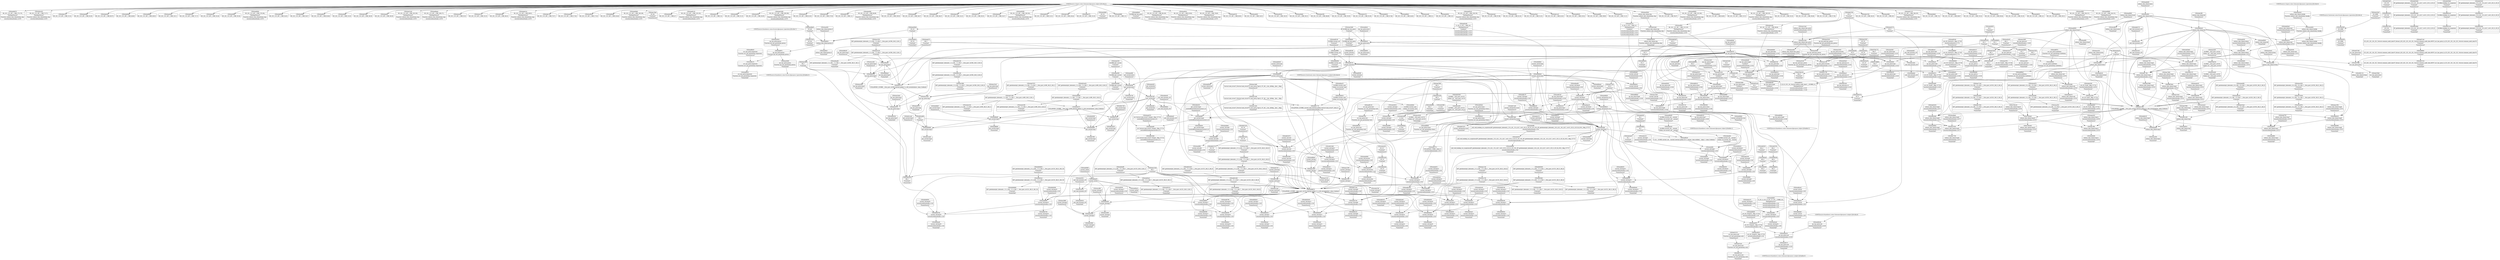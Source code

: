 digraph {
	CE0x4ab4950 [shape=record,shape=Mrecord,label="{CE0x4ab4950|80:_i32,_112:_i8*,_:_CRE_5,6_}"]
	CE0x4af61b0 [shape=record,shape=Mrecord,label="{CE0x4af61b0|ipc_has_perm:tmp7|security/selinux/hooks.c,5136|*SummSource*}"]
	CE0x4afbb90 [shape=record,shape=Mrecord,label="{CE0x4afbb90|i64_3|*Constant*|*SummSink*}"]
	CE0x4b08220 [shape=record,shape=Mrecord,label="{CE0x4b08220|current_sid:tmp6|security/selinux/hooks.c,218|*SummSink*}"]
	CE0x4ad8a80 [shape=record,shape=Mrecord,label="{CE0x4ad8a80|get_current:tmp2}"]
	CE0x4adba50 [shape=record,shape=Mrecord,label="{CE0x4adba50|current_sid:sid|security/selinux/hooks.c,220}"]
	CE0x4af1c00 [shape=record,shape=Mrecord,label="{CE0x4af1c00|i8_4|*Constant*}"]
	CE0x4af57c0 [shape=record,shape=Mrecord,label="{CE0x4af57c0|ipc_has_perm:sid1|security/selinux/hooks.c,5136|*SummSink*}"]
	CE0x4afb8c0 [shape=record,shape=Mrecord,label="{CE0x4afb8c0|i64_5|*Constant*|*SummSink*}"]
	CE0x4adc880 [shape=record,shape=Mrecord,label="{CE0x4adc880|current_sid:tmp24|security/selinux/hooks.c,220}"]
	CE0x4afd5f0 [shape=record,shape=Mrecord,label="{CE0x4afd5f0|i64_4|*Constant*|*SummSink*}"]
	CE0x4ac3900 [shape=record,shape=Mrecord,label="{CE0x4ac3900|current_sid:tmp3|*SummSink*}"]
	CE0x4af6310 [shape=record,shape=Mrecord,label="{CE0x4af6310|ipc_has_perm:tmp7|security/selinux/hooks.c,5136|*SummSink*}"]
	CE0x4ac0490 [shape=record,shape=Mrecord,label="{CE0x4ac0490|ipc_has_perm:perms|Function::ipc_has_perm&Arg::perms::|*SummSink*}"]
	CE0x4abb6d0 [shape=record,shape=Mrecord,label="{CE0x4abb6d0|ipc_has_perm:tmp6|*LoadInst*|security/selinux/hooks.c,5134}"]
	CE0x4af8690 [shape=record,shape=Mrecord,label="{CE0x4af8690|avc_has_perm:tclass|Function::avc_has_perm&Arg::tclass::|*SummSink*}"]
	CE0x4ad7e30 [shape=record,shape=Mrecord,label="{CE0x4ad7e30|i64_3|*Constant*}"]
	CE0x4ad02c0 [shape=record,shape=Mrecord,label="{CE0x4ad02c0|80:_i32,_112:_i8*,_:_CRE_128,136_|*MultipleSource*|Function::selinux_shm_shmat&Arg::shp::|security/selinux/hooks.c,5379}"]
	CE0x4aa6640 [shape=record,shape=Mrecord,label="{CE0x4aa6640|selinux_shm_shmat:bb|*SummSink*}"]
	CE0x4ac54e0 [shape=record,shape=Mrecord,label="{CE0x4ac54e0|ipc_has_perm:tmp1|*SummSource*}"]
	CE0x4ac6170 [shape=record,shape=Mrecord,label="{CE0x4ac6170|i32_0|*Constant*}"]
	CE0x4aafdc0 [shape=record,shape=Mrecord,label="{CE0x4aafdc0|selinux_shm_shmat:perms.0|*SummSink*}"]
	CE0x4ad8fb0 [shape=record,shape=Mrecord,label="{CE0x4ad8fb0|current_sid:tmp17|security/selinux/hooks.c,218}"]
	CE0x4af5c20 [shape=record,shape=Mrecord,label="{CE0x4af5c20|0:_i16,_4:_i32,_:_CRE_0,2_|*MultipleSource*|*LoadInst*|security/selinux/hooks.c,5131|security/selinux/hooks.c,5131|security/selinux/hooks.c,5136}"]
	"CONST[source:0(mediator),value:2(dynamic)][purpose:{subject}][SnkIdx:0]"
	CE0x4adb180 [shape=record,shape=Mrecord,label="{CE0x4adb180|current_sid:tmp22|security/selinux/hooks.c,218|*SummSink*}"]
	CE0x69f78e0 [shape=record,shape=Mrecord,label="{CE0x69f78e0|selinux_shm_shmat:tmp4|security/selinux/hooks.c,5374}"]
	CE0x4abc4a0 [shape=record,shape=Mrecord,label="{CE0x4abc4a0|80:_i32,_112:_i8*,_:_CRE_67,68_}"]
	CE0x4ac3a10 [shape=record,shape=Mrecord,label="{CE0x4ac3a10|_call_void_mcount()_#3}"]
	CE0x4ab60e0 [shape=record,shape=Mrecord,label="{CE0x4ab60e0|i1_true|*Constant*|*SummSink*}"]
	CE0x4ac2a00 [shape=record,shape=Mrecord,label="{CE0x4ac2a00|ipc_has_perm:tmp4|*LoadInst*|security/selinux/hooks.c,5131|*SummSource*}"]
	CE0x4ac2700 [shape=record,shape=Mrecord,label="{CE0x4ac2700|ipc_has_perm:security|security/selinux/hooks.c,5131|*SummSink*}"]
	CE0x4adb080 [shape=record,shape=Mrecord,label="{CE0x4adb080|current_sid:tmp23|security/selinux/hooks.c,218}"]
	CE0x4adbbb0 [shape=record,shape=Mrecord,label="{CE0x4adbbb0|current_sid:sid|security/selinux/hooks.c,220|*SummSink*}"]
	CE0x4aa5f60 [shape=record,shape=Mrecord,label="{CE0x4aa5f60|selinux_shm_shmat:tobool|security/selinux/hooks.c,5374}"]
	CE0x4ac8870 [shape=record,shape=Mrecord,label="{CE0x4ac8870|selinux_shm_shmat:entry|*SummSink*}"]
	CE0x4afee40 [shape=record,shape=Mrecord,label="{CE0x4afee40|_call_void_mcount()_#3|*SummSource*}"]
	CE0x4ad59e0 [shape=record,shape=Mrecord,label="{CE0x4ad59e0|i64*_getelementptr_inbounds_(_11_x_i64_,_11_x_i64_*___llvm_gcov_ctr125,_i64_0,_i64_6)|*Constant*|*SummSink*}"]
	CE0x4af6590 [shape=record,shape=Mrecord,label="{CE0x4af6590|ipc_has_perm:sclass|security/selinux/hooks.c,5136|*SummSink*}"]
	CE0x4ab1ff0 [shape=record,shape=Mrecord,label="{CE0x4ab1ff0|selinux_shm_shmat:bb|*SummSource*}"]
	CE0x4b07d70 [shape=record,shape=Mrecord,label="{CE0x4b07d70|current_sid:land.lhs.true2|*SummSink*}"]
	CE0x67bb1e0 [shape=record,shape=Mrecord,label="{CE0x67bb1e0|i64_0|*Constant*|*SummSink*}"]
	CE0x4ac0bd0 [shape=record,shape=Mrecord,label="{CE0x4ac0bd0|ipc_has_perm:bb|*SummSink*}"]
	CE0x4ab5f60 [shape=record,shape=Mrecord,label="{CE0x4ab5f60|i1_true|*Constant*|*SummSource*}"]
	CE0x4acaf50 [shape=record,shape=Mrecord,label="{CE0x4acaf50|i64*_getelementptr_inbounds_(_6_x_i64_,_6_x_i64_*___llvm_gcov_ctr316,_i64_0,_i64_5)|*Constant*|*SummSink*}"]
	CE0x4acc4f0 [shape=record,shape=Mrecord,label="{CE0x4acc4f0|i64*_getelementptr_inbounds_(_11_x_i64_,_11_x_i64_*___llvm_gcov_ctr125,_i64_0,_i64_8)|*Constant*|*SummSink*}"]
	CE0x4ab1b90 [shape=record,shape=Mrecord,label="{CE0x4ab1b90|80:_i32,_112:_i8*,_:_CRE_41,42_}"]
	CE0x4acf3a0 [shape=record,shape=Mrecord,label="{CE0x4acf3a0|80:_i32,_112:_i8*,_:_CRE_31,32_}"]
	CE0x4aaef60 [shape=record,shape=Mrecord,label="{CE0x4aaef60|selinux_shm_shmat:if.end|*SummSink*}"]
	CE0x4ac6100 [shape=record,shape=Mrecord,label="{CE0x4ac6100|selinux_shm_shmat:and|security/selinux/hooks.c,5374|*SummSink*}"]
	CE0x4ac2b80 [shape=record,shape=Mrecord,label="{CE0x4ac2b80|ipc_has_perm:tmp4|*LoadInst*|security/selinux/hooks.c,5131|*SummSink*}"]
	CE0x4ac6b80 [shape=record,shape=Mrecord,label="{CE0x4ac6b80|selinux_shm_shmat:tobool|security/selinux/hooks.c,5374|*SummSink*}"]
	CE0x4acb5c0 [shape=record,shape=Mrecord,label="{CE0x4acb5c0|selinux_shm_shmat:shmflg|Function::selinux_shm_shmat&Arg::shmflg::|*SummSource*}"]
	CE0x4b03760 [shape=record,shape=Mrecord,label="{CE0x4b03760|i32_218|*Constant*|*SummSink*}"]
	CE0x4ab1cc0 [shape=record,shape=Mrecord,label="{CE0x4ab1cc0|80:_i32,_112:_i8*,_:_CRE_42,43_}"]
	CE0x4ab7860 [shape=record,shape=Mrecord,label="{CE0x4ab7860|selinux_shm_shmat:tmp3|security/selinux/hooks.c,5374|*SummSink*}"]
	CE0x4ab9450 [shape=record,shape=Mrecord,label="{CE0x4ab9450|80:_i32,_112:_i8*,_:_CRE_53,54_}"]
	CE0x4aeeb90 [shape=record,shape=Mrecord,label="{CE0x4aeeb90|ipc_has_perm:tmp5|security/selinux/hooks.c,5131}"]
	"CONST[source:0(mediator),value:0(static)][purpose:{operation}][SnkIdx:3]"
	CE0x4abfe90 [shape=record,shape=Mrecord,label="{CE0x4abfe90|ipc_has_perm:entry|*SummSink*}"]
	CE0x4afa520 [shape=record,shape=Mrecord,label="{CE0x4afa520|current_sid:tmp8|security/selinux/hooks.c,218|*SummSource*}"]
	CE0x4ab8460 [shape=record,shape=Mrecord,label="{CE0x4ab8460|get_current:tmp3}"]
	CE0x4aab0f0 [shape=record,shape=Mrecord,label="{CE0x4aab0f0|80:_i32,_112:_i8*,_:_CRE_59,60_}"]
	CE0x4ac4910 [shape=record,shape=Mrecord,label="{CE0x4ac4910|_ret_i32_%tmp24,_!dbg_!27742|security/selinux/hooks.c,220|*SummSink*}"]
	CE0x4afec50 [shape=record,shape=Mrecord,label="{CE0x4afec50|get_current:tmp4|./arch/x86/include/asm/current.h,14|*SummSource*}"]
	CE0x4aacd10 [shape=record,shape=Mrecord,label="{CE0x4aacd10|80:_i32,_112:_i8*,_:_CRE_11,12_}"]
	CE0x4b417b0 [shape=record,shape=Mrecord,label="{CE0x4b417b0|get_current:tmp|*SummSource*}"]
	CE0x4ab7ba0 [shape=record,shape=Mrecord,label="{CE0x4ab7ba0|i64*_getelementptr_inbounds_(_6_x_i64_,_6_x_i64_*___llvm_gcov_ctr316,_i64_0,_i64_0)|*Constant*|*SummSink*}"]
	CE0x4ac1c60 [shape=record,shape=Mrecord,label="{CE0x4ac1c60|current_sid:tmp}"]
	CE0x4ab15a0 [shape=record,shape=Mrecord,label="{CE0x4ab15a0|80:_i32,_112:_i8*,_:_CRE_36,37_}"]
	CE0x4ac3100 [shape=record,shape=Mrecord,label="{CE0x4ac3100|ipc_has_perm:tmp}"]
	CE0x4abfbb0 [shape=record,shape=Mrecord,label="{CE0x4abfbb0|GLOBAL:ipc_has_perm|*Constant*|*SummSink*}"]
	CE0x4aedf60 [shape=record,shape=Mrecord,label="{CE0x4aedf60|current_sid:call4|security/selinux/hooks.c,218|*SummSink*}"]
	CE0x4abbef0 [shape=record,shape=Mrecord,label="{CE0x4abbef0|current_sid:bb}"]
	CE0x4b1cda0 [shape=record,shape=Mrecord,label="{CE0x4b1cda0|get_current:tmp3|*SummSink*}"]
	CE0x4b0d6d0 [shape=record,shape=Mrecord,label="{CE0x4b0d6d0|i64*_getelementptr_inbounds_(_11_x_i64_,_11_x_i64_*___llvm_gcov_ctr125,_i64_0,_i64_10)|*Constant*|*SummSink*}"]
	CE0x4aa9e70 [shape=record,shape=Mrecord,label="{CE0x4aa9e70|ipc_has_perm:call|security/selinux/hooks.c,5129|*SummSink*}"]
	CE0x4ad0800 [shape=record,shape=Mrecord,label="{CE0x4ad0800|80:_i32,_112:_i8*,_:_CRE_152,160_|*MultipleSource*|Function::selinux_shm_shmat&Arg::shp::|security/selinux/hooks.c,5379}"]
	CE0x4ac4a20 [shape=record,shape=Mrecord,label="{CE0x4ac4a20|i32_10|*Constant*|*SummSink*}"]
	CE0x4ac2220 [shape=record,shape=Mrecord,label="{CE0x4ac2220|current_sid:tmp1}"]
	CE0x4a9a910 [shape=record,shape=Mrecord,label="{CE0x4a9a910|GLOBAL:current_task|Global_var:current_task}"]
	CE0x4b07b60 [shape=record,shape=Mrecord,label="{CE0x4b07b60|current_sid:land.lhs.true2}"]
	CE0x4aab6e0 [shape=record,shape=Mrecord,label="{CE0x4aab6e0|80:_i32,_112:_i8*,_:_CRE_64,65_}"]
	CE0x4a9bac0 [shape=record,shape=Mrecord,label="{CE0x4a9bac0|ipc_has_perm:tmp2}"]
	CE0x4b04830 [shape=record,shape=Mrecord,label="{CE0x4b04830|current_sid:tmp15|security/selinux/hooks.c,218|*SummSink*}"]
	CE0x4aca760 [shape=record,shape=Mrecord,label="{CE0x4aca760|selinux_shm_shmat:tmp6|security/selinux/hooks.c,5375|*SummSource*}"]
	CE0x4aef680 [shape=record,shape=Mrecord,label="{CE0x4aef680|ipc_has_perm:tmp5|security/selinux/hooks.c,5131|*SummSink*}"]
	CE0x4ab7990 [shape=record,shape=Mrecord,label="{CE0x4ab7990|selinux_shm_shmat:tmp|*SummSource*}"]
	CE0x4af8f00 [shape=record,shape=Mrecord,label="{CE0x4af8f00|avc_has_perm:auditdata|Function::avc_has_perm&Arg::auditdata::}"]
	CE0x4a9c1d0 [shape=record,shape=Mrecord,label="{CE0x4a9c1d0|i64*_getelementptr_inbounds_(_2_x_i64_,_2_x_i64_*___llvm_gcov_ctr294,_i64_0,_i64_0)|*Constant*}"]
	CE0x4ac07f0 [shape=record,shape=Mrecord,label="{CE0x4ac07f0|_ret_i32_%call2,_!dbg_!27728|security/selinux/hooks.c,5136|*SummSource*}"]
	CE0x4afb500 [shape=record,shape=Mrecord,label="{CE0x4afb500|current_sid:tobool1|security/selinux/hooks.c,218|*SummSink*}"]
	CE0x4ad86e0 [shape=record,shape=Mrecord,label="{CE0x4ad86e0|current_sid:tmp|*SummSource*}"]
	CE0x4aace40 [shape=record,shape=Mrecord,label="{CE0x4aace40|80:_i32,_112:_i8*,_:_CRE_12,13_}"]
	CE0x4ab81f0 [shape=record,shape=Mrecord,label="{CE0x4ab81f0|selinux_shm_shmat:if.else|*SummSink*}"]
	CE0x4adcd50 [shape=record,shape=Mrecord,label="{CE0x4adcd50|get_current:bb|*SummSource*}"]
	CE0x4af6410 [shape=record,shape=Mrecord,label="{CE0x4af6410|ipc_has_perm:sclass|security/selinux/hooks.c,5136|*SummSource*}"]
	CE0x4aabed0 [shape=record,shape=Mrecord,label="{CE0x4aabed0|i32_0|*Constant*}"]
	CE0x4acb8c0 [shape=record,shape=Mrecord,label="{CE0x4acb8c0|selinux_shm_shmat:if.else}"]
	CE0x4b029b0 [shape=record,shape=Mrecord,label="{CE0x4b029b0|i8*_getelementptr_inbounds_(_45_x_i8_,_45_x_i8_*_.str12,_i32_0,_i32_0)|*Constant*|*SummSink*}"]
	CE0x4b0d930 [shape=record,shape=Mrecord,label="{CE0x4b0d930|current_sid:tmp20|security/selinux/hooks.c,218|*SummSource*}"]
	CE0x4aafb50 [shape=record,shape=Mrecord,label="{CE0x4aafb50|selinux_shm_shmat:perms.0}"]
	CE0x4aca3c0 [shape=record,shape=Mrecord,label="{CE0x4aca3c0|selinux_shm_shmat:if.else|*SummSource*}"]
	CE0x4ac31e0 [shape=record,shape=Mrecord,label="{CE0x4ac31e0|ipc_has_perm:tmp|*SummSource*}"]
	CE0x4acfbb0 [shape=record,shape=Mrecord,label="{CE0x4acfbb0|80:_i32,_112:_i8*,_:_CRE_100,102_|*MultipleSource*|Function::selinux_shm_shmat&Arg::shp::|security/selinux/hooks.c,5379}"]
	CE0x4ac21b0 [shape=record,shape=Mrecord,label="{CE0x4ac21b0|i64_1|*Constant*}"]
	CE0x4af83c0 [shape=record,shape=Mrecord,label="{CE0x4af83c0|avc_has_perm:tclass|Function::avc_has_perm&Arg::tclass::}"]
	CE0x4aeeab0 [shape=record,shape=Mrecord,label="{CE0x4aeeab0|_ret_%struct.task_struct*_%tmp4,_!dbg_!27714|./arch/x86/include/asm/current.h,14}"]
	CE0x4ab9320 [shape=record,shape=Mrecord,label="{CE0x4ab9320|80:_i32,_112:_i8*,_:_CRE_52,53_}"]
	CE0x4ab1930 [shape=record,shape=Mrecord,label="{CE0x4ab1930|80:_i32,_112:_i8*,_:_CRE_39,40_}"]
	CE0x4a9acf0 [shape=record,shape=Mrecord,label="{CE0x4a9acf0|current_sid:tobool|security/selinux/hooks.c,218}"]
	CE0x4ac7620 [shape=record,shape=Mrecord,label="{CE0x4ac7620|selinux_shm_shmat:tmp9|security/selinux/hooks.c,5377}"]
	CE0x4ac5ef0 [shape=record,shape=Mrecord,label="{CE0x4ac5ef0|ipc_has_perm:ad|security/selinux/hooks.c, 5128|*SummSink*}"]
	CE0x4b065d0 [shape=record,shape=Mrecord,label="{CE0x4b065d0|current_sid:tmp11|security/selinux/hooks.c,218}"]
	"CONST[source:1(input),value:2(dynamic)][purpose:{operation}][SrcIdx:6]"
	CE0x4ace0e0 [shape=record,shape=Mrecord,label="{CE0x4ace0e0|80:_i32,_112:_i8*,_:_CRE_27,28_}"]
	CE0x4ab1350 [shape=record,shape=Mrecord,label="{CE0x4ab1350|80:_i32,_112:_i8*,_:_CRE_34,35_}"]
	CE0x4abff70 [shape=record,shape=Mrecord,label="{CE0x4abff70|ipc_has_perm:perms|Function::ipc_has_perm&Arg::perms::}"]
	CE0x4ac6d20 [shape=record,shape=Mrecord,label="{CE0x4ac6d20|selinux_shm_shmat:tmp2|security/selinux/hooks.c,5374}"]
	CE0x4ac6cb0 [shape=record,shape=Mrecord,label="{CE0x4ac6cb0|i64_2|*Constant*|*SummSink*}"]
	CE0x4b05fd0 [shape=record,shape=Mrecord,label="{CE0x4b05fd0|i64*_getelementptr_inbounds_(_11_x_i64_,_11_x_i64_*___llvm_gcov_ctr125,_i64_0,_i64_6)|*Constant*}"]
	CE0x4adc590 [shape=record,shape=Mrecord,label="{CE0x4adc590|i64*_getelementptr_inbounds_(_2_x_i64_,_2_x_i64_*___llvm_gcov_ctr98,_i64_0,_i64_0)|*Constant*|*SummSink*}"]
	CE0x4aac2e0 [shape=record,shape=Mrecord,label="{CE0x4aac2e0|ipc_has_perm:security|security/selinux/hooks.c,5131}"]
	CE0x4b06a80 [shape=record,shape=Mrecord,label="{CE0x4b06a80|current_sid:tmp12|security/selinux/hooks.c,218}"]
	CE0x4aac9b0 [shape=record,shape=Mrecord,label="{CE0x4aac9b0|80:_i32,_112:_i8*,_:_CRE_8,9_}"]
	CE0x4aa9f80 [shape=record,shape=Mrecord,label="{CE0x4aa9f80|GLOBAL:current_sid|*Constant*}"]
	CE0x4b01420 [shape=record,shape=Mrecord,label="{CE0x4b01420|i32_78|*Constant*}"]
	"CONST[source:2(external),value:2(dynamic)][purpose:{subject}][SrcIdx:8]"
	CE0x4afa690 [shape=record,shape=Mrecord,label="{CE0x4afa690|current_sid:tobool1|security/selinux/hooks.c,218}"]
	CE0x5f95710 [shape=record,shape=Mrecord,label="{CE0x5f95710|selinux_shm_shmat:if.then|*SummSink*}"]
	CE0x4ad1110 [shape=record,shape=Mrecord,label="{CE0x4ad1110|80:_i32,_112:_i8*,_:_CRE_184,192_|*MultipleSource*|Function::selinux_shm_shmat&Arg::shp::|security/selinux/hooks.c,5379}"]
	CE0x4aaaae0 [shape=record,shape=Mrecord,label="{CE0x4aaaae0|selinux_shm_shmat:tmp1}"]
	CE0x4ab5c60 [shape=record,shape=Mrecord,label="{CE0x4ab5c60|current_sid:tmp14|security/selinux/hooks.c,218|*SummSink*}"]
	CE0x4ac5e10 [shape=record,shape=Mrecord,label="{CE0x4ac5e10|ipc_has_perm:ad|security/selinux/hooks.c, 5128}"]
	CE0x4b028d0 [shape=record,shape=Mrecord,label="{CE0x4b028d0|i8*_getelementptr_inbounds_(_45_x_i8_,_45_x_i8_*_.str12,_i32_0,_i32_0)|*Constant*}"]
	CE0x4af5650 [shape=record,shape=Mrecord,label="{CE0x4af5650|ipc_has_perm:sid1|security/selinux/hooks.c,5136|*SummSource*}"]
	CE0x4ac7350 [shape=record,shape=Mrecord,label="{CE0x4ac7350|i64*_getelementptr_inbounds_(_6_x_i64_,_6_x_i64_*___llvm_gcov_ctr316,_i64_0,_i64_4)|*Constant*|*SummSink*}"]
	CE0x4af6ae0 [shape=record,shape=Mrecord,label="{CE0x4af6ae0|ipc_has_perm:call2|security/selinux/hooks.c,5136}"]
	CE0x4b08ea0 [shape=record,shape=Mrecord,label="{CE0x4b08ea0|current_sid:do.body|*SummSink*}"]
	CE0x4ab4530 [shape=record,shape=Mrecord,label="{CE0x4ab4530|ipc_has_perm:tmp1|*SummSink*}"]
	CE0x4ab4bb0 [shape=record,shape=Mrecord,label="{CE0x4ab4bb0|80:_i32,_112:_i8*,_:_CRE_7,8_}"]
	CE0x4aee870 [shape=record,shape=Mrecord,label="{CE0x4aee870|_ret_%struct.task_struct*_%tmp4,_!dbg_!27714|./arch/x86/include/asm/current.h,14|*SummSource*}"]
	CE0x4ac5c20 [shape=record,shape=Mrecord,label="{CE0x4ac5c20|i64*_getelementptr_inbounds_(_2_x_i64_,_2_x_i64_*___llvm_gcov_ctr294,_i64_0,_i64_1)|*Constant*}"]
	CE0x4a9ae20 [shape=record,shape=Mrecord,label="{CE0x4a9ae20|current_sid:tobool|security/selinux/hooks.c,218|*SummSink*}"]
	CE0x4aab940 [shape=record,shape=Mrecord,label="{CE0x4aab940|80:_i32,_112:_i8*,_:_CRE_66,67_}"]
	CE0x4b08f10 [shape=record,shape=Mrecord,label="{CE0x4b08f10|current_sid:land.lhs.true}"]
	CE0x4adca10 [shape=record,shape=Mrecord,label="{CE0x4adca10|current_sid:tmp24|security/selinux/hooks.c,220|*SummSource*}"]
	CE0x4b2a420 [shape=record,shape=Mrecord,label="{CE0x4b2a420|get_current:tmp|*SummSink*}"]
	CE0x4ab04a0 [shape=record,shape=Mrecord,label="{CE0x4ab04a0|selinux_shm_shmat:and|security/selinux/hooks.c,5374|*SummSource*}"]
	CE0x4aafbc0 [shape=record,shape=Mrecord,label="{CE0x4aafbc0|i32_16|*Constant*|*SummSink*}"]
	CE0x4afef80 [shape=record,shape=Mrecord,label="{CE0x4afef80|get_current:tmp4|./arch/x86/include/asm/current.h,14}"]
	CE0x4b03140 [shape=record,shape=Mrecord,label="{CE0x4b03140|GLOBAL:lockdep_rcu_suspicious|*Constant*|*SummSink*}"]
	CE0x4b3ef70 [shape=record,shape=Mrecord,label="{CE0x4b3ef70|COLLAPSED:_GCMRE___llvm_gcov_ctr98_internal_global_2_x_i64_zeroinitializer:_elem_0:default:}"]
	CE0x4af8120 [shape=record,shape=Mrecord,label="{CE0x4af8120|avc_has_perm:tsid|Function::avc_has_perm&Arg::tsid::|*SummSource*}"]
	CE0x4a9ae90 [shape=record,shape=Mrecord,label="{CE0x4a9ae90|current_sid:tobool|security/selinux/hooks.c,218|*SummSource*}"]
	CE0x4acdc20 [shape=record,shape=Mrecord,label="{CE0x4acdc20|80:_i32,_112:_i8*,_:_CRE_23,24_}"]
	CE0x4ac1b50 [shape=record,shape=Mrecord,label="{CE0x4ac1b50|i64*_getelementptr_inbounds_(_11_x_i64_,_11_x_i64_*___llvm_gcov_ctr125,_i64_0,_i64_0)|*Constant*|*SummSink*}"]
	CE0x4aa7ea0 [shape=record,shape=Mrecord,label="{CE0x4aa7ea0|selinux_shm_shmat:shm_perm|security/selinux/hooks.c,5379|*SummSource*}"]
	CE0x4afbaa0 [shape=record,shape=Mrecord,label="{CE0x4afbaa0|i64_4|*Constant*}"]
	CE0x4b01c30 [shape=record,shape=Mrecord,label="{CE0x4b01c30|current_sid:tmp21|security/selinux/hooks.c,218}"]
	CE0x4aca950 [shape=record,shape=Mrecord,label="{CE0x4aca950|i64*_getelementptr_inbounds_(_6_x_i64_,_6_x_i64_*___llvm_gcov_ctr316,_i64_0,_i64_4)|*Constant*}"]
	CE0x4b04d30 [shape=record,shape=Mrecord,label="{CE0x4b04d30|current_sid:tmp16|security/selinux/hooks.c,218|*SummSource*}"]
	CE0x4acc7a0 [shape=record,shape=Mrecord,label="{CE0x4acc7a0|i64*_getelementptr_inbounds_(_11_x_i64_,_11_x_i64_*___llvm_gcov_ctr125,_i64_0,_i64_8)|*Constant*|*SummSource*}"]
	CE0x4aab5b0 [shape=record,shape=Mrecord,label="{CE0x4aab5b0|80:_i32,_112:_i8*,_:_CRE_63,64_}"]
	CE0x4af90c0 [shape=record,shape=Mrecord,label="{CE0x4af90c0|avc_has_perm:auditdata|Function::avc_has_perm&Arg::auditdata::|*SummSink*}"]
	CE0x4ad9790 [shape=record,shape=Mrecord,label="{CE0x4ad9790|current_sid:tmp18|security/selinux/hooks.c,218|*SummSource*}"]
	CE0x4ac7ec0 [shape=record,shape=Mrecord,label="{CE0x4ac7ec0|selinux_shm_shmat:tmp4|security/selinux/hooks.c,5374|*SummSink*}"]
	CE0x4aaa380 [shape=record,shape=Mrecord,label="{CE0x4aaa380|selinux_shm_shmat:if.then}"]
	CE0x4acf4d0 [shape=record,shape=Mrecord,label="{CE0x4acf4d0|80:_i32,_112:_i8*,_:_CRE_32,33_}"]
	CE0x4b06950 [shape=record,shape=Mrecord,label="{CE0x4b06950|current_sid:tmp11|security/selinux/hooks.c,218|*SummSink*}"]
	CE0x4b03430 [shape=record,shape=Mrecord,label="{CE0x4b03430|i32_218|*Constant*}"]
	CE0x4af9400 [shape=record,shape=Mrecord,label="{CE0x4af9400|_ret_i32_%retval.0,_!dbg_!27728|security/selinux/avc.c,775|*SummSink*}"]
	CE0x4ab6cd0 [shape=record,shape=Mrecord,label="{CE0x4ab6cd0|selinux_shm_shmat:bb}"]
	CE0x4adad90 [shape=record,shape=Mrecord,label="{CE0x4adad90|current_sid:tmp22|security/selinux/hooks.c,218}"]
	CE0x4b4d560 [shape=record,shape=Mrecord,label="{CE0x4b4d560|get_current:tmp1|*SummSource*}"]
	CE0x4ab4820 [shape=record,shape=Mrecord,label="{CE0x4ab4820|80:_i32,_112:_i8*,_:_CRE_4,5_}"]
	CE0x4ac5b30 [shape=record,shape=Mrecord,label="{CE0x4ac5b30|GLOBAL:__llvm_gcov_ctr125|Global_var:__llvm_gcov_ctr125|*SummSink*}"]
	CE0x4adb3a0 [shape=record,shape=Mrecord,label="{CE0x4adb3a0|current_sid:tmp23|security/selinux/hooks.c,218|*SummSource*}"]
	CE0x4acb630 [shape=record,shape=Mrecord,label="{CE0x4acb630|selinux_shm_shmat:shmflg|Function::selinux_shm_shmat&Arg::shmflg::}"]
	"CONST[source:1(input),value:2(dynamic)][purpose:{object}][SrcIdx:5]"
	CE0x4ac8320 [shape=record,shape=Mrecord,label="{CE0x4ac8320|selinux_shm_shmat:shp|Function::selinux_shm_shmat&Arg::shp::|*SummSink*}"]
	CE0x4b2a4b0 [shape=record,shape=Mrecord,label="{CE0x4b2a4b0|i64_1|*Constant*}"]
	CE0x4af9ca0 [shape=record,shape=Mrecord,label="{CE0x4af9ca0|current_sid:tmp7|security/selinux/hooks.c,218|*SummSink*}"]
	CE0x4ada430 [shape=record,shape=Mrecord,label="{CE0x4ada430|i32_22|*Constant*|*SummSource*}"]
	CE0x4ab90c0 [shape=record,shape=Mrecord,label="{CE0x4ab90c0|80:_i32,_112:_i8*,_:_CRE_50,51_}"]
	CE0x4ac8b40 [shape=record,shape=Mrecord,label="{CE0x4ac8b40|i32_48|*Constant*}"]
	CE0x4abb280 [shape=record,shape=Mrecord,label="{CE0x4abb280|selinux_shm_shmat:tmp5|security/selinux/hooks.c,5374}"]
	CE0x4b08fe0 [shape=record,shape=Mrecord,label="{CE0x4b08fe0|current_sid:do.body|*SummSource*}"]
	CE0x4ac10e0 [shape=record,shape=Mrecord,label="{CE0x4ac10e0|current_sid:call|security/selinux/hooks.c,218|*SummSink*}"]
	CE0x4af5350 [shape=record,shape=Mrecord,label="{CE0x4af5350|ipc_has_perm:sid1|security/selinux/hooks.c,5136}"]
	CE0x4ac19d0 [shape=record,shape=Mrecord,label="{CE0x4ac19d0|i64*_getelementptr_inbounds_(_11_x_i64_,_11_x_i64_*___llvm_gcov_ctr125,_i64_0,_i64_0)|*Constant*|*SummSource*}"]
	CE0x4af7310 [shape=record,shape=Mrecord,label="{CE0x4af7310|i32_(i32,_i32,_i16,_i32,_%struct.common_audit_data*)*_bitcast_(i32_(i32,_i32,_i16,_i32,_%struct.common_audit_data.495*)*_avc_has_perm_to_i32_(i32,_i32,_i16,_i32,_%struct.common_audit_data*)*)|*Constant*|*SummSink*}"]
	CE0x4acfd80 [shape=record,shape=Mrecord,label="{CE0x4acfd80|80:_i32,_112:_i8*,_:_CRE_104,112_|*MultipleSource*|Function::selinux_shm_shmat&Arg::shp::|security/selinux/hooks.c,5379}"]
	CE0x4a9a4f0 [shape=record,shape=Mrecord,label="{CE0x4a9a4f0|i64*_getelementptr_inbounds_(_11_x_i64_,_11_x_i64_*___llvm_gcov_ctr125,_i64_0,_i64_1)|*Constant*|*SummSource*}"]
	CE0x4ab5ae0 [shape=record,shape=Mrecord,label="{CE0x4ab5ae0|current_sid:tmp14|security/selinux/hooks.c,218|*SummSource*}"]
	CE0x4ac4ff0 [shape=record,shape=Mrecord,label="{CE0x4ac4ff0|current_sid:tmp2|*SummSource*}"]
	CE0x4aafc80 [shape=record,shape=Mrecord,label="{CE0x4aafc80|i64*_getelementptr_inbounds_(_6_x_i64_,_6_x_i64_*___llvm_gcov_ctr316,_i64_0,_i64_5)|*Constant*}"]
	CE0x4ac85b0 [shape=record,shape=Mrecord,label="{CE0x4ac85b0|i32_16|*Constant*}"]
	CE0x4af0010 [shape=record,shape=Mrecord,label="{CE0x4af0010|0:_i8,_8:_i32,_24:_%struct.selinux_audit_data*,_:_SCMRE_0,1_|*MultipleSource*|security/selinux/hooks.c,5133|security/selinux/hooks.c, 5128}"]
	CE0x4ad92f0 [shape=record,shape=Mrecord,label="{CE0x4ad92f0|current_sid:tmp17|security/selinux/hooks.c,218|*SummSource*}"]
	CE0x4adcba0 [shape=record,shape=Mrecord,label="{CE0x4adcba0|current_sid:tmp24|security/selinux/hooks.c,220|*SummSink*}"]
	CE0x4aac0c0 [shape=record,shape=Mrecord,label="{CE0x4aac0c0|i32_10|*Constant*}"]
	CE0x4abbd40 [shape=record,shape=Mrecord,label="{CE0x4abbd40|ipc_has_perm:u|security/selinux/hooks.c,5134}"]
	CE0x4af7b20 [shape=record,shape=Mrecord,label="{CE0x4af7b20|avc_has_perm:ssid|Function::avc_has_perm&Arg::ssid::}"]
	CE0x4afc3b0 [shape=record,shape=Mrecord,label="{CE0x4afc3b0|current_sid:if.then}"]
	CE0x4aca180 [shape=record,shape=Mrecord,label="{CE0x4aca180|_call_void_mcount()_#3}"]
	CE0x4ad82d0 [shape=record,shape=Mrecord,label="{CE0x4ad82d0|current_sid:entry|*SummSource*}"]
	CE0x4ac7db0 [shape=record,shape=Mrecord,label="{CE0x4ac7db0|selinux_shm_shmat:tmp4|security/selinux/hooks.c,5374|*SummSource*}"]
	CE0x4a9aa80 [shape=record,shape=Mrecord,label="{CE0x4a9aa80|i64*_getelementptr_inbounds_(_2_x_i64_,_2_x_i64_*___llvm_gcov_ctr294,_i64_0,_i64_1)|*Constant*|*SummSink*}"]
	CE0x4ab77f0 [shape=record,shape=Mrecord,label="{CE0x4ab77f0|selinux_shm_shmat:tmp3|security/selinux/hooks.c,5374|*SummSource*}"]
	CE0x4aa7d30 [shape=record,shape=Mrecord,label="{CE0x4aa7d30|selinux_shm_shmat:shm_perm|security/selinux/hooks.c,5379}"]
	CE0x4ab7e00 [shape=record,shape=Mrecord,label="{CE0x4ab7e00|COLLAPSED:_GCMRE___llvm_gcov_ctr316_internal_global_6_x_i64_zeroinitializer:_elem_0:default:}"]
	CE0x4ad0660 [shape=record,shape=Mrecord,label="{CE0x4ad0660|80:_i32,_112:_i8*,_:_CRE_144,152_|*MultipleSource*|Function::selinux_shm_shmat&Arg::shp::|security/selinux/hooks.c,5379}"]
	CE0x4ad0d70 [shape=record,shape=Mrecord,label="{CE0x4ad0d70|80:_i32,_112:_i8*,_:_CRE_172,176_|*MultipleSource*|Function::selinux_shm_shmat&Arg::shp::|security/selinux/hooks.c,5379}"]
	CE0x4ad99f0 [shape=record,shape=Mrecord,label="{CE0x4ad99f0|current_sid:tmp19|security/selinux/hooks.c,218}"]
	CE0x4ab6490 [shape=record,shape=Mrecord,label="{CE0x4ab6490|selinux_shm_shmat:tmp6|security/selinux/hooks.c,5375|*SummSink*}"]
	CE0x4ab3620 [shape=record,shape=Mrecord,label="{CE0x4ab3620|current_sid:tmp5|security/selinux/hooks.c,218|*SummSource*}"]
	CE0x4abca50 [shape=record,shape=Mrecord,label="{CE0x4abca50|80:_i32,_112:_i8*,_:_CRE_72,73_|*MultipleSource*|Function::selinux_shm_shmat&Arg::shp::|security/selinux/hooks.c,5379}"]
	CE0x4b01db0 [shape=record,shape=Mrecord,label="{CE0x4b01db0|current_sid:tmp21|security/selinux/hooks.c,218|*SummSource*}"]
	CE0x4ac5e80 [shape=record,shape=Mrecord,label="{CE0x4ac5e80|ipc_has_perm:ad|security/selinux/hooks.c, 5128|*SummSource*}"]
	CE0x4afd000 [shape=record,shape=Mrecord,label="{CE0x4afd000|_call_void_lockdep_rcu_suspicious(i8*_getelementptr_inbounds_(_25_x_i8_,_25_x_i8_*_.str3,_i32_0,_i32_0),_i32_218,_i8*_getelementptr_inbounds_(_45_x_i8_,_45_x_i8_*_.str12,_i32_0,_i32_0))_#10,_!dbg_!27727|security/selinux/hooks.c,218|*SummSink*}"]
	CE0x4af51b0 [shape=record,shape=Mrecord,label="{CE0x4af51b0|ipc_has_perm:ipc_id|security/selinux/hooks.c,5134|*SummSink*}"]
	CE0x4aa6830 [shape=record,shape=Mrecord,label="{CE0x4aa6830|selinux_shm_shmat:if.end}"]
	CE0x4a9b8b0 [shape=record,shape=Mrecord,label="{CE0x4a9b8b0|_call_void_mcount()_#3}"]
	CE0x4aba110 [shape=record,shape=Mrecord,label="{CE0x4aba110|80:_i32,_112:_i8*,_:_CRE_13,14_}"]
	CE0x4afcf90 [shape=record,shape=Mrecord,label="{CE0x4afcf90|_call_void_lockdep_rcu_suspicious(i8*_getelementptr_inbounds_(_25_x_i8_,_25_x_i8_*_.str3,_i32_0,_i32_0),_i32_218,_i8*_getelementptr_inbounds_(_45_x_i8_,_45_x_i8_*_.str12,_i32_0,_i32_0))_#10,_!dbg_!27727|security/selinux/hooks.c,218|*SummSource*}"]
	CE0x4afc470 [shape=record,shape=Mrecord,label="{CE0x4afc470|current_sid:if.then|*SummSource*}"]
	CE0x4a9bba0 [shape=record,shape=Mrecord,label="{CE0x4a9bba0|ipc_has_perm:tmp2|*SummSink*}"]
	CE0x4acad70 [shape=record,shape=Mrecord,label="{CE0x4acad70|i64*_getelementptr_inbounds_(_6_x_i64_,_6_x_i64_*___llvm_gcov_ctr316,_i64_0,_i64_5)|*Constant*|*SummSource*}"]
	CE0x4ad9de0 [shape=record,shape=Mrecord,label="{CE0x4ad9de0|i64*_getelementptr_inbounds_(_11_x_i64_,_11_x_i64_*___llvm_gcov_ctr125,_i64_0,_i64_0)|*Constant*}"]
	CE0x4aab480 [shape=record,shape=Mrecord,label="{CE0x4aab480|80:_i32,_112:_i8*,_:_CRE_62,63_}"]
	CE0x4aefe20 [shape=record,shape=Mrecord,label="{CE0x4aefe20|ipc_has_perm:type|security/selinux/hooks.c,5133|*SummSink*}"]
	CE0x4acba20 [shape=record,shape=Mrecord,label="{CE0x4acba20|i64_1|*Constant*}"]
	CE0x4ab3f20 [shape=record,shape=Mrecord,label="{CE0x4ab3f20|_call_void_mcount()_#3|*SummSource*}"]
	CE0x4af7d70 [shape=record,shape=Mrecord,label="{CE0x4af7d70|avc_has_perm:ssid|Function::avc_has_perm&Arg::ssid::|*SummSource*}"]
	CE0x4af7e10 [shape=record,shape=Mrecord,label="{CE0x4af7e10|avc_has_perm:ssid|Function::avc_has_perm&Arg::ssid::|*SummSink*}"]
	CE0x4abe540 [shape=record,shape=Mrecord,label="{CE0x4abe540|_ret_i32_%call,_!dbg_!27724|security/selinux/hooks.c,5379|*SummSource*}"]
	CE0x4ab2b90 [shape=record,shape=Mrecord,label="{CE0x4ab2b90|selinux_shm_shmat:tmp8|security/selinux/hooks.c,5377}"]
	CE0x4abc6c0 [shape=record,shape=Mrecord,label="{CE0x4abc6c0|80:_i32,_112:_i8*,_:_CRE_69,70_}"]
	CE0x4ab5960 [shape=record,shape=Mrecord,label="{CE0x4ab5960|current_sid:tmp14|security/selinux/hooks.c,218}"]
	CE0x4b030b0 [shape=record,shape=Mrecord,label="{CE0x4b030b0|GLOBAL:lockdep_rcu_suspicious|*Constant*|*SummSource*}"]
	CE0x4ad8b60 [shape=record,shape=Mrecord,label="{CE0x4ad8b60|get_current:tmp2|*SummSink*}"]
	CE0x4ab8e60 [shape=record,shape=Mrecord,label="{CE0x4ab8e60|80:_i32,_112:_i8*,_:_CRE_48,49_}"]
	CE0x4ac5400 [shape=record,shape=Mrecord,label="{CE0x4ac5400|i64_1|*Constant*}"]
	CE0x4abe270 [shape=record,shape=Mrecord,label="{CE0x4abe270|selinux_shm_shmat:call|security/selinux/hooks.c,5379|*SummSource*}"]
	CE0x4ab8f90 [shape=record,shape=Mrecord,label="{CE0x4ab8f90|80:_i32,_112:_i8*,_:_CRE_49,50_}"]
	CE0x4b06260 [shape=record,shape=Mrecord,label="{CE0x4b06260|i64*_getelementptr_inbounds_(_11_x_i64_,_11_x_i64_*___llvm_gcov_ctr125,_i64_0,_i64_6)|*Constant*|*SummSource*}"]
	CE0x4ad7dc0 [shape=record,shape=Mrecord,label="{CE0x4ad7dc0|i64_2|*Constant*}"]
	CE0x4b08cd0 [shape=record,shape=Mrecord,label="{CE0x4b08cd0|i64_5|*Constant*}"]
	CE0x4aacbe0 [shape=record,shape=Mrecord,label="{CE0x4aacbe0|80:_i32,_112:_i8*,_:_CRE_10,11_}"]
	CE0x4ac11a0 [shape=record,shape=Mrecord,label="{CE0x4ac11a0|i32_0|*Constant*}"]
	CE0x4ad5e30 [shape=record,shape=Mrecord,label="{CE0x4ad5e30|current_sid:tmp13|security/selinux/hooks.c,218|*SummSource*}"]
	CE0x4abc920 [shape=record,shape=Mrecord,label="{CE0x4abc920|80:_i32,_112:_i8*,_:_CRE_71,72_}"]
	CE0x4acbee0 [shape=record,shape=Mrecord,label="{CE0x4acbee0|selinux_shm_shmat:tmp5|security/selinux/hooks.c,5374|*SummSink*}"]
	CE0x4afba30 [shape=record,shape=Mrecord,label="{CE0x4afba30|current_sid:tmp10|security/selinux/hooks.c,218}"]
	CE0x4aaed70 [shape=record,shape=Mrecord,label="{CE0x4aaed70|i64_1|*Constant*|*SummSource*}"]
	CE0x4aee330 [shape=record,shape=Mrecord,label="{CE0x4aee330|GLOBAL:get_current|*Constant*|*SummSource*}"]
	CE0x4af8a70 [shape=record,shape=Mrecord,label="{CE0x4af8a70|avc_has_perm:requested|Function::avc_has_perm&Arg::requested::}"]
	CE0x4accda0 [shape=record,shape=Mrecord,label="{CE0x4accda0|_call_void_mcount()_#3}"]
	CE0x4ac82b0 [shape=record,shape=Mrecord,label="{CE0x4ac82b0|selinux_shm_shmat:shp|Function::selinux_shm_shmat&Arg::shp::|*SummSource*}"]
	CE0x4af68a0 [shape=record,shape=Mrecord,label="{CE0x4af68a0|ipc_has_perm:tmp8|security/selinux/hooks.c,5136|*SummSource*}"]
	CE0x4af4060 [shape=record,shape=Mrecord,label="{CE0x4af4060|current_sid:bb|*SummSource*}"]
	CE0x4afc920 [shape=record,shape=Mrecord,label="{CE0x4afc920|i8_1|*Constant*|*SummSource*}"]
	CE0x4abfdc0 [shape=record,shape=Mrecord,label="{CE0x4abfdc0|ipc_has_perm:entry|*SummSource*}"]
	CE0x4aff2e0 [shape=record,shape=Mrecord,label="{CE0x4aff2e0|0:_i8,_:_GCMR_current_sid.__warned_internal_global_i8_0,_section_.data.unlikely_,_align_1:_elem_0:default:}"]
	CE0x4add000 [shape=record,shape=Mrecord,label="{CE0x4add000|i64*_getelementptr_inbounds_(_2_x_i64_,_2_x_i64_*___llvm_gcov_ctr98,_i64_0,_i64_0)|*Constant*}"]
	CE0x4b0d3d0 [shape=record,shape=Mrecord,label="{CE0x4b0d3d0|current_sid:tmp19|security/selinux/hooks.c,218|*SummSource*}"]
	CE0x4aaac40 [shape=record,shape=Mrecord,label="{CE0x4aaac40|80:_i32,_112:_i8*,_:_CRE_55,56_}"]
	CE0x4aabab0 [shape=record,shape=Mrecord,label="{CE0x4aabab0|_call_void_mcount()_#3|*SummSource*}"]
	CE0x4acf600 [shape=record,shape=Mrecord,label="{CE0x4acf600|80:_i32,_112:_i8*,_:_CRE_33,34_}"]
	CE0x4ac4870 [shape=record,shape=Mrecord,label="{CE0x4ac4870|_ret_i32_%tmp24,_!dbg_!27742|security/selinux/hooks.c,220}"]
	CE0x4b4d4f0 [shape=record,shape=Mrecord,label="{CE0x4b4d4f0|get_current:tmp1}"]
	CE0x4ab5760 [shape=record,shape=Mrecord,label="{CE0x4ab5760|i32_0|*Constant*|*SummSource*}"]
	CE0x4aac240 [shape=record,shape=Mrecord,label="{CE0x4aac240|i32_10|*Constant*|*SummSource*}"]
	CE0x4ad0f40 [shape=record,shape=Mrecord,label="{CE0x4ad0f40|80:_i32,_112:_i8*,_:_CRE_176,184_|*MultipleSource*|Function::selinux_shm_shmat&Arg::shp::|security/selinux/hooks.c,5379}"]
	CE0x4ac4f50 [shape=record,shape=Mrecord,label="{CE0x4ac4f50|selinux_shm_shmat:entry}"]
	CE0x4ac0420 [shape=record,shape=Mrecord,label="{CE0x4ac0420|ipc_has_perm:perms|Function::ipc_has_perm&Arg::perms::|*SummSource*}"]
	CE0x4b035d0 [shape=record,shape=Mrecord,label="{CE0x4b035d0|i32_218|*Constant*|*SummSource*}"]
	CE0x613d890 [shape=record,shape=Mrecord,label="{CE0x613d890|i64_0|*Constant*}"]
	CE0x4ad9360 [shape=record,shape=Mrecord,label="{CE0x4ad9360|current_sid:tmp17|security/selinux/hooks.c,218|*SummSink*}"]
	CE0x4ada2c0 [shape=record,shape=Mrecord,label="{CE0x4ada2c0|current_sid:tmp21|security/selinux/hooks.c,218|*SummSink*}"]
	CE0x4acc030 [shape=record,shape=Mrecord,label="{CE0x4acc030|i64*_getelementptr_inbounds_(_6_x_i64_,_6_x_i64_*___llvm_gcov_ctr316,_i64_0,_i64_3)|*Constant*|*SummSource*}"]
	CE0x4afcc10 [shape=record,shape=Mrecord,label="{CE0x4afcc10|i8*_getelementptr_inbounds_(_25_x_i8_,_25_x_i8_*_.str3,_i32_0,_i32_0)|*Constant*}"]
	CE0x4ad1880 [shape=record,shape=Mrecord,label="{CE0x4ad1880|selinux_shm_shmat:call|security/selinux/hooks.c,5379}"]
	CE0x4afbd10 [shape=record,shape=Mrecord,label="{CE0x4afbd10|current_sid:tmp4|security/selinux/hooks.c,218|*SummSink*}"]
	CE0x4b031f0 [shape=record,shape=Mrecord,label="{CE0x4b031f0|i8*_getelementptr_inbounds_(_25_x_i8_,_25_x_i8_*_.str3,_i32_0,_i32_0)|*Constant*|*SummSource*}"]
	CE0x4afed50 [shape=record,shape=Mrecord,label="{CE0x4afed50|get_current:tmp4|./arch/x86/include/asm/current.h,14|*SummSink*}"]
	CE0x4ac3860 [shape=record,shape=Mrecord,label="{CE0x4ac3860|current_sid:tmp3|*SummSource*}"]
	CE0x4ab9580 [shape=record,shape=Mrecord,label="{CE0x4ab9580|80:_i32,_112:_i8*,_:_CRE_54,55_}"]
	CE0x4accb50 [shape=record,shape=Mrecord,label="{CE0x4accb50|current_sid:tmp15|security/selinux/hooks.c,218}"]
	CE0x4ac7910 [shape=record,shape=Mrecord,label="{CE0x4ac7910|i32_48|*Constant*|*SummSink*}"]
	CE0x4ac47b0 [shape=record,shape=Mrecord,label="{CE0x4ac47b0|i64_2|*Constant*}"]
	CE0x4b2ae50 [shape=record,shape=Mrecord,label="{CE0x4b2ae50|i64*_getelementptr_inbounds_(_2_x_i64_,_2_x_i64_*___llvm_gcov_ctr98,_i64_0,_i64_0)|*Constant*|*SummSource*}"]
	CE0x4ac2630 [shape=record,shape=Mrecord,label="{CE0x4ac2630|ipc_has_perm:security|security/selinux/hooks.c,5131|*SummSource*}"]
	CE0x4aaf730 [shape=record,shape=Mrecord,label="{CE0x4aaf730|selinux_shm_shmat:tmp7|security/selinux/hooks.c,5375|*SummSource*}"]
	CE0x4aef530 [shape=record,shape=Mrecord,label="{CE0x4aef530|ipc_has_perm:tmp5|security/selinux/hooks.c,5131|*SummSource*}"]
	CE0x4b07cd0 [shape=record,shape=Mrecord,label="{CE0x4b07cd0|current_sid:land.lhs.true2|*SummSource*}"]
	CE0x4b041e0 [shape=record,shape=Mrecord,label="{CE0x4b041e0|GLOBAL:lockdep_rcu_suspicious|*Constant*}"]
	CE0x4acdfb0 [shape=record,shape=Mrecord,label="{CE0x4acdfb0|80:_i32,_112:_i8*,_:_CRE_26,27_}"]
	CE0x4acc730 [shape=record,shape=Mrecord,label="{CE0x4acc730|i64*_getelementptr_inbounds_(_11_x_i64_,_11_x_i64_*___llvm_gcov_ctr125,_i64_0,_i64_8)|*Constant*}"]
	CE0x4afcf20 [shape=record,shape=Mrecord,label="{CE0x4afcf20|_call_void_lockdep_rcu_suspicious(i8*_getelementptr_inbounds_(_25_x_i8_,_25_x_i8_*_.str3,_i32_0,_i32_0),_i32_218,_i8*_getelementptr_inbounds_(_45_x_i8_,_45_x_i8_*_.str12,_i32_0,_i32_0))_#10,_!dbg_!27727|security/selinux/hooks.c,218}"]
	CE0x4b0d2a0 [shape=record,shape=Mrecord,label="{CE0x4b0d2a0|i64*_getelementptr_inbounds_(_11_x_i64_,_11_x_i64_*___llvm_gcov_ctr125,_i64_0,_i64_10)|*Constant*}"]
	CE0x4ac7700 [shape=record,shape=Mrecord,label="{CE0x4ac7700|selinux_shm_shmat:tmp9|security/selinux/hooks.c,5377|*SummSink*}"]
	CE0x4aee7e0 [shape=record,shape=Mrecord,label="{CE0x4aee7e0|get_current:entry|*SummSink*}"]
	CE0x4af7480 [shape=record,shape=Mrecord,label="{CE0x4af7480|avc_has_perm:entry}"]
	CE0x4ab9a70 [shape=record,shape=Mrecord,label="{CE0x4ab9a70|selinux_shm_shmat:call|security/selinux/hooks.c,5379|*SummSink*}"]
	CE0x4ac71a0 [shape=record,shape=Mrecord,label="{CE0x4ac71a0|i64*_getelementptr_inbounds_(_6_x_i64_,_6_x_i64_*___llvm_gcov_ctr316,_i64_0,_i64_4)|*Constant*|*SummSource*}"]
	CE0x4b05d20 [shape=record,shape=Mrecord,label="{CE0x4b05d20|current_sid:tmp12|security/selinux/hooks.c,218|*SummSource*}"]
	CE0x4ac3170 [shape=record,shape=Mrecord,label="{CE0x4ac3170|COLLAPSED:_GCMRE___llvm_gcov_ctr294_internal_global_2_x_i64_zeroinitializer:_elem_0:default:}"]
	CE0x4aab810 [shape=record,shape=Mrecord,label="{CE0x4aab810|80:_i32,_112:_i8*,_:_CRE_65,66_}"]
	CE0x4af8800 [shape=record,shape=Mrecord,label="{CE0x4af8800|_ret_i32_%retval.0,_!dbg_!27728|security/selinux/avc.c,775}"]
	CE0x4acde80 [shape=record,shape=Mrecord,label="{CE0x4acde80|80:_i32,_112:_i8*,_:_CRE_25,26_}"]
	CE0x4aaf430 [shape=record,shape=Mrecord,label="{CE0x4aaf430|selinux_shm_shmat:tobool|security/selinux/hooks.c,5374|*SummSource*}"]
	CE0x4aabbb0 [shape=record,shape=Mrecord,label="{CE0x4aabbb0|_call_void_mcount()_#3|*SummSink*}"]
	CE0x4aee640 [shape=record,shape=Mrecord,label="{CE0x4aee640|get_current:entry}"]
	CE0x4ac45a0 [shape=record,shape=Mrecord,label="{CE0x4ac45a0|i32_4096|*Constant*|*SummSource*}"]
	CE0x4af6fb0 [shape=record,shape=Mrecord,label="{CE0x4af6fb0|i32_(i32,_i32,_i16,_i32,_%struct.common_audit_data*)*_bitcast_(i32_(i32,_i32,_i16,_i32,_%struct.common_audit_data.495*)*_avc_has_perm_to_i32_(i32,_i32,_i16,_i32,_%struct.common_audit_data*)*)|*Constant*}"]
	CE0x4ad8f40 [shape=record,shape=Mrecord,label="{CE0x4ad8f40|i64*_getelementptr_inbounds_(_11_x_i64_,_11_x_i64_*___llvm_gcov_ctr125,_i64_0,_i64_9)|*Constant*|*SummSink*}"]
	CE0x4ad5dc0 [shape=record,shape=Mrecord,label="{CE0x4ad5dc0|current_sid:tmp13|security/selinux/hooks.c,218}"]
	CE0x4ac5470 [shape=record,shape=Mrecord,label="{CE0x4ac5470|ipc_has_perm:tmp1}"]
	CE0x4ab6170 [shape=record,shape=Mrecord,label="{CE0x4ab6170|_call_void_mcount()_#3|*SummSource*}"]
	CE0x4af8b50 [shape=record,shape=Mrecord,label="{CE0x4af8b50|avc_has_perm:requested|Function::avc_has_perm&Arg::requested::|*SummSource*}"]
	CE0x4ad95f0 [shape=record,shape=Mrecord,label="{CE0x4ad95f0|current_sid:tmp18|security/selinux/hooks.c,218}"]
	CE0x4ada5b0 [shape=record,shape=Mrecord,label="{CE0x4ada5b0|i32_22|*Constant*|*SummSink*}"]
	CE0x4ab1800 [shape=record,shape=Mrecord,label="{CE0x4ab1800|80:_i32,_112:_i8*,_:_CRE_38,39_}"]
	CE0x4ab0370 [shape=record,shape=Mrecord,label="{CE0x4ab0370|i32_0|*Constant*|*SummSink*}"]
	CE0x4a9c240 [shape=record,shape=Mrecord,label="{CE0x4a9c240|i64*_getelementptr_inbounds_(_2_x_i64_,_2_x_i64_*___llvm_gcov_ctr294,_i64_0,_i64_0)|*Constant*|*SummSource*}"]
	CE0x4aaafc0 [shape=record,shape=Mrecord,label="{CE0x4aaafc0|80:_i32,_112:_i8*,_:_CRE_58,59_}"]
	CE0x4ad5ea0 [shape=record,shape=Mrecord,label="{CE0x4ad5ea0|current_sid:tmp13|security/selinux/hooks.c,218|*SummSink*}"]
	"CONST[source:0(mediator),value:2(dynamic)][purpose:{object}][SnkIdx:2]"
	CE0x4af5e10 [shape=record,shape=Mrecord,label="{CE0x4af5e10|ipc_has_perm:tmp7|security/selinux/hooks.c,5136}"]
	CE0x4ab7670 [shape=record,shape=Mrecord,label="{CE0x4ab7670|i64*_getelementptr_inbounds_(_2_x_i64_,_2_x_i64_*___llvm_gcov_ctr98,_i64_0,_i64_1)|*Constant*|*SummSource*}"]
	CE0x4ad8390 [shape=record,shape=Mrecord,label="{CE0x4ad8390|current_sid:entry|*SummSink*}"]
	CE0x4ac2120 [shape=record,shape=Mrecord,label="{CE0x4ac2120|current_sid:tmp|*SummSink*}"]
	CE0x4ad12e0 [shape=record,shape=Mrecord,label="{CE0x4ad12e0|80:_i32,_112:_i8*,_:_CRE_192,200_|*MultipleSource*|Function::selinux_shm_shmat&Arg::shp::|security/selinux/hooks.c,5379}"]
	CE0x5e62bb0 [shape=record,shape=Mrecord,label="{CE0x5e62bb0|selinux_shm_shmat:tmp2|security/selinux/hooks.c,5374|*SummSource*}"]
	CE0x4abbc60 [shape=record,shape=Mrecord,label="{CE0x4abbc60|ipc_has_perm:tmp6|*LoadInst*|security/selinux/hooks.c,5134|*SummSink*}"]
	CE0x4ad0ba0 [shape=record,shape=Mrecord,label="{CE0x4ad0ba0|80:_i32,_112:_i8*,_:_CRE_168,172_|*MultipleSource*|Function::selinux_shm_shmat&Arg::shp::|security/selinux/hooks.c,5379}"]
	CE0x4ada9d0 [shape=record,shape=Mrecord,label="{CE0x4ada9d0|current_sid:security|security/selinux/hooks.c,218|*SummSource*}"]
	CE0x4aefb00 [shape=record,shape=Mrecord,label="{CE0x4aefb00|ipc_has_perm:type|security/selinux/hooks.c,5133}"]
	CE0x4aacab0 [shape=record,shape=Mrecord,label="{CE0x4aacab0|80:_i32,_112:_i8*,_:_CRE_9,10_}"]
	CE0x4ab2b20 [shape=record,shape=Mrecord,label="{CE0x4ab2b20|selinux_shm_shmat:tmp8|security/selinux/hooks.c,5377|*SummSource*}"]
	CE0x4abb740 [shape=record,shape=Mrecord,label="{CE0x4abb740|ipc_has_perm:key|security/selinux/hooks.c,5134}"]
	CE0x4af50a0 [shape=record,shape=Mrecord,label="{CE0x4af50a0|ipc_has_perm:ipc_id|security/selinux/hooks.c,5134|*SummSource*}"]
	CE0x4ac1f20 [shape=record,shape=Mrecord,label="{CE0x4ac1f20|i64*_getelementptr_inbounds_(_2_x_i64_,_2_x_i64_*___llvm_gcov_ctr294,_i64_0,_i64_1)|*Constant*|*SummSource*}"]
	CE0x4ad8af0 [shape=record,shape=Mrecord,label="{CE0x4ad8af0|get_current:tmp2|*SummSource*}"]
	CE0x4accc60 [shape=record,shape=Mrecord,label="{CE0x4accc60|ipc_has_perm:tmp3|*SummSource*}"]
	CE0x4ace1e0 [shape=record,shape=Mrecord,label="{CE0x4ace1e0|_call_void_mcount()_#3|*SummSink*}"]
	CE0x4af4dd0 [shape=record,shape=Mrecord,label="{CE0x4af4dd0|ipc_has_perm:u|security/selinux/hooks.c,5134|*SummSink*}"]
	CE0x4ac1dd0 [shape=record,shape=Mrecord,label="{CE0x4ac1dd0|%struct.task_struct*_(%struct.task_struct**)*_asm_movq_%gs:$_1:P_,$0_,_r,im,_dirflag_,_fpsr_,_flags_|*SummSource*}"]
	CE0x4aca110 [shape=record,shape=Mrecord,label="{CE0x4aca110|80:_i32,_112:_i8*,_:_CRE_22,23_}"]
	CE0x4abbbd0 [shape=record,shape=Mrecord,label="{CE0x4abbbd0|ipc_has_perm:tmp6|*LoadInst*|security/selinux/hooks.c,5134|*SummSource*}"]
	CE0x4b08350 [shape=record,shape=Mrecord,label="{CE0x4b08350|current_sid:tmp7|security/selinux/hooks.c,218}"]
	CE0x4aee4b0 [shape=record,shape=Mrecord,label="{CE0x4aee4b0|GLOBAL:get_current|*Constant*|*SummSink*}"]
	CE0x4ab1a60 [shape=record,shape=Mrecord,label="{CE0x4ab1a60|80:_i32,_112:_i8*,_:_CRE_40,41_}"]
	CE0x4abd210 [shape=record,shape=Mrecord,label="{CE0x4abd210|80:_i32,_112:_i8*,_:_CRE_88,92_|*MultipleSource*|Function::selinux_shm_shmat&Arg::shp::|security/selinux/hooks.c,5379}"]
	CE0x4abc7f0 [shape=record,shape=Mrecord,label="{CE0x4abc7f0|80:_i32,_112:_i8*,_:_CRE_70,71_}"]
	CE0x4af46b0 [shape=record,shape=Mrecord,label="{CE0x4af46b0|current_sid:land.lhs.true|*SummSink*}"]
	CE0x4b02e50 [shape=record,shape=Mrecord,label="{CE0x4b02e50|i64*_getelementptr_inbounds_(_11_x_i64_,_11_x_i64_*___llvm_gcov_ctr125,_i64_0,_i64_9)|*Constant*|*SummSource*}"]
	CE0x4ab6420 [shape=record,shape=Mrecord,label="{CE0x4ab6420|selinux_shm_shmat:tmp6|security/selinux/hooks.c,5375}"]
	CE0x4aaae90 [shape=record,shape=Mrecord,label="{CE0x4aaae90|80:_i32,_112:_i8*,_:_CRE_57,58_}"]
	CE0x4ab4330 [shape=record,shape=Mrecord,label="{CE0x4ab4330|i32_1|*Constant*}"]
	CE0x4af6cc0 [shape=record,shape=Mrecord,label="{CE0x4af6cc0|ipc_has_perm:call2|security/selinux/hooks.c,5136|*SummSource*}"]
	CE0x67bb170 [shape=record,shape=Mrecord,label="{CE0x67bb170|i64_0|*Constant*|*SummSource*}"]
	CE0x4ae0a20 [shape=record,shape=Mrecord,label="{CE0x4ae0a20|i64*_getelementptr_inbounds_(_6_x_i64_,_6_x_i64_*___llvm_gcov_ctr316,_i64_0,_i64_0)|*Constant*}"]
	CE0x4b1cca0 [shape=record,shape=Mrecord,label="{CE0x4b1cca0|get_current:tmp3|*SummSource*}"]
	CE0x4ad8220 [shape=record,shape=Mrecord,label="{CE0x4ad8220|current_sid:entry}"]
	CE0x4ac7ff0 [shape=record,shape=Mrecord,label="{CE0x4ac7ff0|selinux_shm_shmat:tmp11|security/selinux/hooks.c,5379}"]
	CE0x4ab4630 [shape=record,shape=Mrecord,label="{CE0x4ab4630|i32_1|*Constant*|*SummSource*}"]
	CE0x4aa63f0 [shape=record,shape=Mrecord,label="{CE0x4aa63f0|i32_4096|*Constant*}"]
	CE0x4adbfb0 [shape=record,shape=Mrecord,label="{CE0x4adbfb0|0:_i32,_4:_i32,_8:_i32,_12:_i32,_:_CMRE_4,8_|*MultipleSource*|security/selinux/hooks.c,218|security/selinux/hooks.c,218|security/selinux/hooks.c,220}"]
	CE0x4ac9b50 [shape=record,shape=Mrecord,label="{CE0x4ac9b50|80:_i32,_112:_i8*,_:_CRE_17,18_}"]
	CE0x4ac2290 [shape=record,shape=Mrecord,label="{CE0x4ac2290|current_sid:tmp1|*SummSource*}"]
	CE0x4afb790 [shape=record,shape=Mrecord,label="{CE0x4afb790|i64_5|*Constant*|*SummSource*}"]
	CE0x4ac89a0 [shape=record,shape=Mrecord,label="{CE0x4ac89a0|selinux_shm_shmat:tmp8|security/selinux/hooks.c,5377|*SummSink*}"]
	CE0x4ab8ad0 [shape=record,shape=Mrecord,label="{CE0x4ab8ad0|80:_i32,_112:_i8*,_:_CRE_45,46_}"]
	CE0x4ad8670 [shape=record,shape=Mrecord,label="{CE0x4ad8670|COLLAPSED:_GCMRE___llvm_gcov_ctr125_internal_global_11_x_i64_zeroinitializer:_elem_0:default:}"]
	CE0x4ac80d0 [shape=record,shape=Mrecord,label="{CE0x4ac80d0|selinux_shm_shmat:tmp11|security/selinux/hooks.c,5379|*SummSink*}"]
	CE0x4af43d0 [shape=record,shape=Mrecord,label="{CE0x4af43d0|current_sid:tmp2}"]
	CE0x4ad9cd0 [shape=record,shape=Mrecord,label="{CE0x4ad9cd0|current_sid:do.end|*SummSink*}"]
	CE0x4ac4c80 [shape=record,shape=Mrecord,label="{CE0x4ac4c80|GLOBAL:__llvm_gcov_ctr316|Global_var:__llvm_gcov_ctr316|*SummSink*}"]
	CE0x4b04fe0 [shape=record,shape=Mrecord,label="{CE0x4b04fe0|i8_1|*Constant*}"]
	CE0x4ad09d0 [shape=record,shape=Mrecord,label="{CE0x4ad09d0|80:_i32,_112:_i8*,_:_CRE_160,168_|*MultipleSource*|Function::selinux_shm_shmat&Arg::shp::|security/selinux/hooks.c,5379}"]
	CE0x4ab4a80 [shape=record,shape=Mrecord,label="{CE0x4ab4a80|80:_i32,_112:_i8*,_:_CRE_6,7_}"]
	CE0x4aca300 [shape=record,shape=Mrecord,label="{CE0x4aca300|selinux_shm_shmat:tmp1|*SummSink*}"]
	CE0x4b06b40 [shape=record,shape=Mrecord,label="{CE0x4b06b40|current_sid:do.body}"]
	CE0x5785be0 [shape=record,shape=Mrecord,label="{CE0x5785be0|selinux_shm_shmat:tmp10|security/selinux/hooks.c,5379}"]
	CE0x4aaf880 [shape=record,shape=Mrecord,label="{CE0x4aaf880|selinux_shm_shmat:tmp7|security/selinux/hooks.c,5375|*SummSink*}"]
	CE0x4ad0120 [shape=record,shape=Mrecord,label="{CE0x4ad0120|80:_i32,_112:_i8*,_:_CRE_120,128_|*MultipleSource*|Function::selinux_shm_shmat&Arg::shp::|security/selinux/hooks.c,5379}"]
	CE0x4afbc00 [shape=record,shape=Mrecord,label="{CE0x4afbc00|current_sid:tmp4|security/selinux/hooks.c,218}"]
	CE0x4acec60 [shape=record,shape=Mrecord,label="{CE0x4acec60|selinux_shm_shmat:shm_perm|security/selinux/hooks.c,5379|*SummSink*}"]
	CE0x4b0dad0 [shape=record,shape=Mrecord,label="{CE0x4b0dad0|current_sid:tmp20|security/selinux/hooks.c,218|*SummSink*}"]
	CE0x4aee090 [shape=record,shape=Mrecord,label="{CE0x4aee090|GLOBAL:get_current|*Constant*}"]
	CE0x4adb6b0 [shape=record,shape=Mrecord,label="{CE0x4adb6b0|i32_1|*Constant*}"]
	"CONST[source:0(mediator),value:2(dynamic)][purpose:{object}][SnkIdx:1]"
	CE0x4ab3540 [shape=record,shape=Mrecord,label="{CE0x4ab3540|GLOBAL:__llvm_gcov_ctr125|Global_var:__llvm_gcov_ctr125|*SummSource*}"]
	CE0x4ab4740 [shape=record,shape=Mrecord,label="{CE0x4ab4740|80:_i32,_112:_i8*,_:_CRE_3,4_}"]
	CE0x4ac9fe0 [shape=record,shape=Mrecord,label="{CE0x4ac9fe0|80:_i32,_112:_i8*,_:_CRE_21,22_}"]
	CE0x4ac0090 [shape=record,shape=Mrecord,label="{CE0x4ac0090|ipc_has_perm:ipc_perms|Function::ipc_has_perm&Arg::ipc_perms::}"]
	CE0x4ab4020 [shape=record,shape=Mrecord,label="{CE0x4ab4020|_call_void_mcount()_#3|*SummSink*}"]
	CE0x4ab40c0 [shape=record,shape=Mrecord,label="{CE0x4ab40c0|current_sid:call|security/selinux/hooks.c,218}"]
	CE0x4ac0f70 [shape=record,shape=Mrecord,label="{CE0x4ac0f70|ipc_has_perm:tmp|*SummSink*}"]
	CE0x4ad98c0 [shape=record,shape=Mrecord,label="{CE0x4ad98c0|current_sid:tmp18|security/selinux/hooks.c,218|*SummSink*}"]
	CE0x4ada960 [shape=record,shape=Mrecord,label="{CE0x4ada960|current_sid:security|security/selinux/hooks.c,218}"]
	CE0x4a9b3a0 [shape=record,shape=Mrecord,label="{CE0x4a9b3a0|ipc_has_perm:call|security/selinux/hooks.c,5129|*SummSource*}"]
	CE0x4aface0 [shape=record,shape=Mrecord,label="{CE0x4aface0|GLOBAL:current_sid.__warned|Global_var:current_sid.__warned}"]
	CE0x5e62c70 [shape=record,shape=Mrecord,label="{CE0x5e62c70|selinux_shm_shmat:tmp2|security/selinux/hooks.c,5374|*SummSink*}"]
	CE0x4abef70 [shape=record,shape=Mrecord,label="{CE0x4abef70|ipc_has_perm:bb}"]
	CE0x4acf010 [shape=record,shape=Mrecord,label="{CE0x4acf010|80:_i32,_112:_i8*,_:_CRE_28,29_}"]
	CE0x4ad14b0 [shape=record,shape=Mrecord,label="{CE0x4ad14b0|80:_i32,_112:_i8*,_:_CRE_200,208_|*MultipleSource*|Function::selinux_shm_shmat&Arg::shp::|security/selinux/hooks.c,5379}"]
	CE0x4accd00 [shape=record,shape=Mrecord,label="{CE0x4accd00|ipc_has_perm:tmp3|*SummSink*}"]
	CE0x4aab350 [shape=record,shape=Mrecord,label="{CE0x4aab350|80:_i32,_112:_i8*,_:_CRE_61,62_}"]
	CE0x4aafcf0 [shape=record,shape=Mrecord,label="{CE0x4aafcf0|selinux_shm_shmat:perms.0|*SummSource*}"]
	CE0x4ab16d0 [shape=record,shape=Mrecord,label="{CE0x4ab16d0|80:_i32,_112:_i8*,_:_CRE_37,38_}"]
	CE0x4ab97b0 [shape=record,shape=Mrecord,label="{CE0x4ab97b0|80:_i32,_112:_i8*,_:_CRE_1,2_}"]
	CE0x4afae60 [shape=record,shape=Mrecord,label="{CE0x4afae60|GLOBAL:current_sid.__warned|Global_var:current_sid.__warned|*SummSink*}"]
	CE0x4afddb0 [shape=record,shape=Mrecord,label="{CE0x4afddb0|GLOBAL:current_task|Global_var:current_task|*SummSink*}"]
	CE0x4abcfb0 [shape=record,shape=Mrecord,label="{CE0x4abcfb0|80:_i32,_112:_i8*,_:_CRE_84,88_|*MultipleSource*|Function::selinux_shm_shmat&Arg::shp::|security/selinux/hooks.c,5379}"]
	CE0x4ada770 [shape=record,shape=Mrecord,label="{CE0x4ada770|COLLAPSED:_CMRE:_elem_0::|security/selinux/hooks.c,218}"]
	CE0x4acf140 [shape=record,shape=Mrecord,label="{CE0x4acf140|80:_i32,_112:_i8*,_:_CRE_29,30_}"]
	CE0x4b04b40 [shape=record,shape=Mrecord,label="{CE0x4b04b40|current_sid:tmp16|security/selinux/hooks.c,218}"]
	CE0x4b01770 [shape=record,shape=Mrecord,label="{CE0x4b01770|COLLAPSED:_GCMRE_current_task_external_global_%struct.task_struct*:_elem_0::|security/selinux/hooks.c,218}"]
	CE0x4ab3a10 [shape=record,shape=Mrecord,label="{CE0x4ab3a10|selinux_shm_shmat:and|security/selinux/hooks.c,5374}"]
	CE0x4ab8550 [shape=record,shape=Mrecord,label="{CE0x4ab8550|ipc_has_perm:tmp3}"]
	CE0x4ae0660 [shape=record,shape=Mrecord,label="{CE0x4ae0660|current_sid:if.then|*SummSink*}"]
	CE0x4abf0a0 [shape=record,shape=Mrecord,label="{CE0x4abf0a0|ipc_has_perm:bb|*SummSource*}"]
	CE0x4af5f80 [shape=record,shape=Mrecord,label="{CE0x4af5f80|ipc_has_perm:sclass|security/selinux/hooks.c,5136}"]
	CE0x4ab3690 [shape=record,shape=Mrecord,label="{CE0x4ab3690|current_sid:tmp5|security/selinux/hooks.c,218|*SummSink*}"]
	CE0x4af6e40 [shape=record,shape=Mrecord,label="{CE0x4af6e40|ipc_has_perm:call2|security/selinux/hooks.c,5136|*SummSink*}"]
	CE0x4b07a00 [shape=record,shape=Mrecord,label="{CE0x4b07a00|current_sid:if.end}"]
	CE0x4aa6900 [shape=record,shape=Mrecord,label="{CE0x4aa6900|selinux_shm_shmat:if.end|*SummSource*}"]
	CE0x4b07aa0 [shape=record,shape=Mrecord,label="{CE0x4b07aa0|current_sid:if.end|*SummSink*}"]
	CE0x4adbca0 [shape=record,shape=Mrecord,label="{CE0x4adbca0|current_sid:sid|security/selinux/hooks.c,220|*SummSource*}"]
	CE0x4afa830 [shape=record,shape=Mrecord,label="{CE0x4afa830|current_sid:tmp8|security/selinux/hooks.c,218|*SummSink*}"]
	CE0x4af5c90 [shape=record,shape=Mrecord,label="{CE0x4af5c90|0:_i16,_4:_i32,_:_CRE_4,8_|*MultipleSource*|*LoadInst*|security/selinux/hooks.c,5131|security/selinux/hooks.c,5131|security/selinux/hooks.c,5136}"]
	CE0x4b02c80 [shape=record,shape=Mrecord,label="{CE0x4b02c80|i64*_getelementptr_inbounds_(_11_x_i64_,_11_x_i64_*___llvm_gcov_ctr125,_i64_0,_i64_9)|*Constant*}"]
	CE0x4aaf010 [shape=record,shape=Mrecord,label="{CE0x4aaf010|selinux_shm_shmat:tmp|*SummSink*}"]
	CE0x4af8560 [shape=record,shape=Mrecord,label="{CE0x4af8560|avc_has_perm:tclass|Function::avc_has_perm&Arg::tclass::|*SummSource*}"]
	CE0x4af8cc0 [shape=record,shape=Mrecord,label="{CE0x4af8cc0|avc_has_perm:requested|Function::avc_has_perm&Arg::requested::|*SummSink*}"]
	CE0x4ac35f0 [shape=record,shape=Mrecord,label="{CE0x4ac35f0|_ret_i32_%call,_!dbg_!27724|security/selinux/hooks.c,5379}"]
	CE0x5785c50 [shape=record,shape=Mrecord,label="{CE0x5785c50|selinux_shm_shmat:tmp10|security/selinux/hooks.c,5379|*SummSource*}"]
	CE0x4afd690 [shape=record,shape=Mrecord,label="{CE0x4afd690|current_sid:tmp9|security/selinux/hooks.c,218}"]
	CE0x4aaad60 [shape=record,shape=Mrecord,label="{CE0x4aaad60|80:_i32,_112:_i8*,_:_CRE_56,57_}"]
	CE0x67bb250 [shape=record,shape=Mrecord,label="{CE0x67bb250|GLOBAL:__llvm_gcov_ctr316|Global_var:__llvm_gcov_ctr316}"]
	CE0x4ac2f60 [shape=record,shape=Mrecord,label="{CE0x4ac2f60|i64*_getelementptr_inbounds_(_2_x_i64_,_2_x_i64_*___llvm_gcov_ctr294,_i64_0,_i64_0)|*Constant*|*SummSink*}"]
	CE0x4abccb0 [shape=record,shape=Mrecord,label="{CE0x4abccb0|80:_i32,_112:_i8*,_:_CRE_80,84_|*MultipleSource*|Function::selinux_shm_shmat&Arg::shp::|security/selinux/hooks.c,5379}"]
	CE0x4afbc70 [shape=record,shape=Mrecord,label="{CE0x4afbc70|current_sid:tmp4|security/selinux/hooks.c,218|*SummSource*}"]
	CE0x4ab7a90 [shape=record,shape=Mrecord,label="{CE0x4ab7a90|i64*_getelementptr_inbounds_(_2_x_i64_,_2_x_i64_*___llvm_gcov_ctr98,_i64_0,_i64_1)|*Constant*}"]
	CE0x4ab7a00 [shape=record,shape=Mrecord,label="{CE0x4ab7a00|selinux_shm_shmat:tmp}"]
	CE0x4ad9ac0 [shape=record,shape=Mrecord,label="{CE0x4ad9ac0|current_sid:do.end}"]
	CE0x4b01870 [shape=record,shape=Mrecord,label="{CE0x4b01870|current_sid:cred|security/selinux/hooks.c,218|*SummSource*}"]
	CE0x4ab6c20 [shape=record,shape=Mrecord,label="{CE0x4ab6c20|selinux_shm_shmat:tmp1|*SummSource*}"]
	CE0x4afdb50 [shape=record,shape=Mrecord,label="{CE0x4afdb50|current_sid:tmp10|security/selinux/hooks.c,218|*SummSource*}"]
	CE0x4a9aa10 [shape=record,shape=Mrecord,label="{CE0x4a9aa10|GLOBAL:current_task|Global_var:current_task|*SummSource*}"]
	CE0x4b08b50 [shape=record,shape=Mrecord,label="{CE0x4b08b50|current_sid:tobool1|security/selinux/hooks.c,218|*SummSource*}"]
	CE0x4ac5350 [shape=record,shape=Mrecord,label="{CE0x4ac5350|current_sid:tmp3}"]
	CE0x4abb910 [shape=record,shape=Mrecord,label="{CE0x4abb910|ipc_has_perm:key|security/selinux/hooks.c,5134|*SummSink*}"]
	CE0x4adb520 [shape=record,shape=Mrecord,label="{CE0x4adb520|current_sid:tmp23|security/selinux/hooks.c,218|*SummSink*}"]
	CE0x4ab8c00 [shape=record,shape=Mrecord,label="{CE0x4ab8c00|80:_i32,_112:_i8*,_:_CRE_46,47_}"]
	CE0x4375030 [shape=record,shape=Mrecord,label="{CE0x4375030|i64*_getelementptr_inbounds_(_6_x_i64_,_6_x_i64_*___llvm_gcov_ctr316,_i64_0,_i64_3)|*Constant*}"]
	CE0x4a9b090 [shape=record,shape=Mrecord,label="{CE0x4a9b090|GLOBAL:current_sid|*Constant*|*SummSink*}"]
	CE0x4aa6e60 [shape=record,shape=Mrecord,label="{CE0x4aa6e60|selinux_shm_shmat:entry|*SummSource*}"]
	CE0x4aedb80 [shape=record,shape=Mrecord,label="{CE0x4aedb80|current_sid:call4|security/selinux/hooks.c,218}"]
	CE0x4ac1cd0 [shape=record,shape=Mrecord,label="{CE0x4ac1cd0|%struct.task_struct*_(%struct.task_struct**)*_asm_movq_%gs:$_1:P_,$0_,_r,im,_dirflag_,_fpsr_,_flags_}"]
	CE0x4b01700 [shape=record,shape=Mrecord,label="{CE0x4b01700|current_sid:cred|security/selinux/hooks.c,218}"]
	CE0x4aba240 [shape=record,shape=Mrecord,label="{CE0x4aba240|80:_i32,_112:_i8*,_:_CRE_14,15_}"]
	CE0x4b067d0 [shape=record,shape=Mrecord,label="{CE0x4b067d0|current_sid:tmp11|security/selinux/hooks.c,218|*SummSource*}"]
	CE0x4adc240 [shape=record,shape=Mrecord,label="{CE0x4adc240|get_current:bb}"]
	CE0x4b01940 [shape=record,shape=Mrecord,label="{CE0x4b01940|current_sid:cred|security/selinux/hooks.c,218|*SummSink*}"]
	CE0x4af69d0 [shape=record,shape=Mrecord,label="{CE0x4af69d0|ipc_has_perm:tmp8|security/selinux/hooks.c,5136|*SummSink*}"]
	CE0x4acf270 [shape=record,shape=Mrecord,label="{CE0x4acf270|80:_i32,_112:_i8*,_:_CRE_30,31_}"]
	CE0x4af4c10 [shape=record,shape=Mrecord,label="{CE0x4af4c10|ipc_has_perm:u|security/selinux/hooks.c,5134|*SummSource*}"]
	CE0x4b01570 [shape=record,shape=Mrecord,label="{CE0x4b01570|i32_78|*Constant*|*SummSink*}"]
	CE0x4acbe20 [shape=record,shape=Mrecord,label="{CE0x4acbe20|selinux_shm_shmat:tmp5|security/selinux/hooks.c,5374|*SummSource*}"]
	CE0x4ac6090 [shape=record,shape=Mrecord,label="{CE0x4ac6090|selinux_shm_shmat:shmflg|Function::selinux_shm_shmat&Arg::shmflg::|*SummSink*}"]
	CE0x4b04eb0 [shape=record,shape=Mrecord,label="{CE0x4b04eb0|current_sid:tmp16|security/selinux/hooks.c,218|*SummSink*}"]
	CE0x4ac0100 [shape=record,shape=Mrecord,label="{CE0x4ac0100|ipc_has_perm:ipc_perms|Function::ipc_has_perm&Arg::ipc_perms::|*SummSource*}"]
	CE0x4abb5a0 [shape=record,shape=Mrecord,label="{CE0x4abb5a0|i32_3|*Constant*|*SummSource*}"]
	CE0x4a9bb30 [shape=record,shape=Mrecord,label="{CE0x4a9bb30|ipc_has_perm:tmp2|*SummSource*}"]
	CE0x4ac0a60 [shape=record,shape=Mrecord,label="{CE0x4ac0a60|_ret_i32_%call2,_!dbg_!27728|security/selinux/hooks.c,5136|*SummSink*}"]
	CE0x4a9bdd0 [shape=record,shape=Mrecord,label="{CE0x4a9bdd0|current_sid:call|security/selinux/hooks.c,218|*SummSource*}"]
	CE0x4aba4a0 [shape=record,shape=Mrecord,label="{CE0x4aba4a0|80:_i32,_112:_i8*,_:_CRE_16,17_}"]
	CE0x4ac6c40 [shape=record,shape=Mrecord,label="{CE0x4ac6c40|i64_2|*Constant*|*SummSource*}"]
	CE0x5a62a20 [shape=record,shape=Mrecord,label="{CE0x5a62a20|i64_1|*Constant*|*SummSink*}"]
	CE0x4ad8040 [shape=record,shape=Mrecord,label="{CE0x4ad8040|i64_0|*Constant*}"]
	CE0x4ab7780 [shape=record,shape=Mrecord,label="{CE0x4ab7780|selinux_shm_shmat:tmp3|security/selinux/hooks.c,5374}"]
	CE0x4afd550 [shape=record,shape=Mrecord,label="{CE0x4afd550|i64_4|*Constant*|*SummSource*}"]
	CE0x4ab5d90 [shape=record,shape=Mrecord,label="{CE0x4ab5d90|i1_true|*Constant*}"]
	CE0x4af9240 [shape=record,shape=Mrecord,label="{CE0x4af9240|_ret_i32_%retval.0,_!dbg_!27728|security/selinux/avc.c,775|*SummSource*}"]
	CE0x4b084c0 [shape=record,shape=Mrecord,label="{CE0x4b084c0|current_sid:tmp7|security/selinux/hooks.c,218|*SummSource*}"]
	CE0x4afd860 [shape=record,shape=Mrecord,label="{CE0x4afd860|current_sid:tmp9|security/selinux/hooks.c,218|*SummSink*}"]
	CE0x4af45e0 [shape=record,shape=Mrecord,label="{CE0x4af45e0|i64*_getelementptr_inbounds_(_11_x_i64_,_11_x_i64_*___llvm_gcov_ctr125,_i64_0,_i64_1)|*Constant*}"]
	CE0x4ac8bb0 [shape=record,shape=Mrecord,label="{CE0x4ac8bb0|selinux_shm_shmat:tmp9|security/selinux/hooks.c,5377|*SummSource*}"]
	CE0x4ad0490 [shape=record,shape=Mrecord,label="{CE0x4ad0490|80:_i32,_112:_i8*,_:_CRE_136,144_|*MultipleSource*|Function::selinux_shm_shmat&Arg::shp::|security/selinux/hooks.c,5379}"]
	CE0x4aaed00 [shape=record,shape=Mrecord,label="{CE0x4aaed00|i64*_getelementptr_inbounds_(_6_x_i64_,_6_x_i64_*___llvm_gcov_ctr316,_i64_0,_i64_0)|*Constant*|*SummSource*}"]
	CE0x4af6670 [shape=record,shape=Mrecord,label="{CE0x4af6670|ipc_has_perm:tmp8|security/selinux/hooks.c,5136}"]
	CE0x4ab46d0 [shape=record,shape=Mrecord,label="{CE0x4ab46d0|i32_1|*Constant*|*SummSink*}"]
	CE0x4afcae0 [shape=record,shape=Mrecord,label="{CE0x4afcae0|i8_1|*Constant*|*SummSink*}"]
	CE0x4af8f70 [shape=record,shape=Mrecord,label="{CE0x4af8f70|avc_has_perm:auditdata|Function::avc_has_perm&Arg::auditdata::|*SummSource*}"]
	CE0x4ab91f0 [shape=record,shape=Mrecord,label="{CE0x4ab91f0|80:_i32,_112:_i8*,_:_CRE_51,52_}"]
	CE0x4af4830 [shape=record,shape=Mrecord,label="{CE0x4af4830|current_sid:land.lhs.true|*SummSource*}"]
	CE0x4ad1680 [shape=record,shape=Mrecord,label="{CE0x4ad1680|GLOBAL:ipc_has_perm|*Constant*}"]
	CE0x4af9e00 [shape=record,shape=Mrecord,label="{CE0x4af9e00|GLOBAL:current_sid.__warned|Global_var:current_sid.__warned|*SummSource*}"]
	CE0x5785e40 [shape=record,shape=Mrecord,label="{CE0x5785e40|selinux_shm_shmat:tmp10|security/selinux/hooks.c,5379|*SummSink*}"]
	CE0x4accbc0 [shape=record,shape=Mrecord,label="{CE0x4accbc0|current_sid:tmp15|security/selinux/hooks.c,218|*SummSource*}"]
	CE0x4abfce0 [shape=record,shape=Mrecord,label="{CE0x4abfce0|ipc_has_perm:entry}"]
	CE0x4afaf90 [shape=record,shape=Mrecord,label="{CE0x4afaf90|current_sid:tmp8|security/selinux/hooks.c,218}"]
	CE0x4ab1df0 [shape=record,shape=Mrecord,label="{CE0x4ab1df0|80:_i32,_112:_i8*,_:_CRE_43,44_}"]
	CE0x4af95e0 [shape=record,shape=Mrecord,label="{CE0x4af95e0|current_sid:bb|*SummSink*}"]
	CE0x4aba370 [shape=record,shape=Mrecord,label="{CE0x4aba370|80:_i32,_112:_i8*,_:_CRE_15,16_}"]
	CE0x4af8250 [shape=record,shape=Mrecord,label="{CE0x4af8250|avc_has_perm:tsid|Function::avc_has_perm&Arg::tsid::|*SummSink*}"]
	CE0x4aedde0 [shape=record,shape=Mrecord,label="{CE0x4aedde0|current_sid:call4|security/selinux/hooks.c,218|*SummSource*}"]
	CE0x4afd790 [shape=record,shape=Mrecord,label="{CE0x4afd790|current_sid:tmp9|security/selinux/hooks.c,218|*SummSource*}"]
	CE0x4b01ee0 [shape=record,shape=Mrecord,label="{CE0x4b01ee0|i32_22|*Constant*}"]
	CE0x4ac4ec0 [shape=record,shape=Mrecord,label="{CE0x4ac4ec0|selinux_shm_shmat:if.then|*SummSource*}"]
	CE0x4b0d740 [shape=record,shape=Mrecord,label="{CE0x4b0d740|current_sid:tmp19|security/selinux/hooks.c,218|*SummSink*}"]
	CE0x4af1d50 [shape=record,shape=Mrecord,label="{CE0x4af1d50|i8_4|*Constant*|*SummSource*}"]
	CE0x4abe8c0 [shape=record,shape=Mrecord,label="{CE0x4abe8c0|_ret_i32_%call,_!dbg_!27724|security/selinux/hooks.c,5379|*SummSink*}"]
	CE0x4ab98f0 [shape=record,shape=Mrecord,label="{CE0x4ab98f0|80:_i32,_112:_i8*,_:_CRE_2,3_}"]
	CE0x4ab37a0 [shape=record,shape=Mrecord,label="{CE0x4ab37a0|current_sid:tmp6|security/selinux/hooks.c,218}"]
	CE0x4acf9e0 [shape=record,shape=Mrecord,label="{CE0x4acf9e0|80:_i32,_112:_i8*,_:_CRE_96,100_|*MultipleSource*|Function::selinux_shm_shmat&Arg::shp::|security/selinux/hooks.c,5379}"]
	"CONST[source:0(mediator),value:0(static)][purpose:{operation}][SrcIdx:7]"
	CE0x4b064a0 [shape=record,shape=Mrecord,label="{CE0x4b064a0|current_sid:tmp10|security/selinux/hooks.c,218|*SummSink*}"]
	CE0x4acf810 [shape=record,shape=Mrecord,label="{CE0x4acf810|80:_i32,_112:_i8*,_:_CRE_92,96_|*MultipleSource*|Function::selinux_shm_shmat&Arg::shp::|security/selinux/hooks.c,5379}"]
	CE0x4b010b0 [shape=record,shape=Mrecord,label="{CE0x4b010b0|_ret_%struct.task_struct*_%tmp4,_!dbg_!27714|./arch/x86/include/asm/current.h,14|*SummSink*}"]
	CE0x4ab7f00 [shape=record,shape=Mrecord,label="{CE0x4ab7f00|get_current:tmp1|*SummSink*}"]
	CE0x4aabc50 [shape=record,shape=Mrecord,label="{CE0x4aabc50|ipc_has_perm:call|security/selinux/hooks.c,5129}"]
	CE0x4abcb80 [shape=record,shape=Mrecord,label="{CE0x4abcb80|80:_i32,_112:_i8*,_:_CRE_76,80_|*MultipleSource*|Function::selinux_shm_shmat&Arg::shp::|security/selinux/hooks.c,5379}"]
	CE0x4af75d0 [shape=record,shape=Mrecord,label="{CE0x4af75d0|avc_has_perm:entry|*SummSource*}"]
	CE0x4aab220 [shape=record,shape=Mrecord,label="{CE0x4aab220|80:_i32,_112:_i8*,_:_CRE_60,61_}"]
	CE0x4abe030 [shape=record,shape=Mrecord,label="{CE0x4abe030|i32_4096|*Constant*|*SummSink*}"]
	CE0x4af78b0 [shape=record,shape=Mrecord,label="{CE0x4af78b0|avc_has_perm:entry|*SummSink*}"]
	CE0x4ac0670 [shape=record,shape=Mrecord,label="{CE0x4ac0670|_ret_i32_%call2,_!dbg_!27728|security/selinux/hooks.c,5136}"]
	CE0x4acdd50 [shape=record,shape=Mrecord,label="{CE0x4acdd50|80:_i32,_112:_i8*,_:_CRE_24,25_}"]
	CE0x4aee6f0 [shape=record,shape=Mrecord,label="{CE0x4aee6f0|get_current:entry|*SummSource*}"]
	CE0x4ac8460 [shape=record,shape=Mrecord,label="{CE0x4ac8460|i32_16|*Constant*|*SummSource*}"]
	CE0x4acff50 [shape=record,shape=Mrecord,label="{CE0x4acff50|80:_i32,_112:_i8*,_:_CRE_112,120_|*MultipleSource*|Function::selinux_shm_shmat&Arg::shp::|security/selinux/hooks.c,5379}"]
	CE0x4ad7f60 [shape=record,shape=Mrecord,label="{CE0x4ad7f60|i64_3|*Constant*|*SummSource*}"]
	CE0x4b015e0 [shape=record,shape=Mrecord,label="{CE0x4b015e0|i32_78|*Constant*|*SummSource*}"]
	CE0x4af4ac0 [shape=record,shape=Mrecord,label="{CE0x4af4ac0|ipc_has_perm:ipc_id|security/selinux/hooks.c,5134}"]
	CE0x4adaa40 [shape=record,shape=Mrecord,label="{CE0x4adaa40|current_sid:security|security/selinux/hooks.c,218|*SummSink*}"]
	"CONST[source:0(mediator),value:2(dynamic)][purpose:{subject}][SrcIdx:9]"
	CE0x4afeee0 [shape=record,shape=Mrecord,label="{CE0x4afeee0|_call_void_mcount()_#3|*SummSink*}"]
	CE0x4b05ea0 [shape=record,shape=Mrecord,label="{CE0x4b05ea0|current_sid:tmp12|security/selinux/hooks.c,218|*SummSink*}"]
	CE0x4ac9c50 [shape=record,shape=Mrecord,label="{CE0x4ac9c50|80:_i32,_112:_i8*,_:_CRE_18,19_}"]
	CE0x4ad8400 [shape=record,shape=Mrecord,label="{CE0x4ad8400|_ret_i32_%tmp24,_!dbg_!27742|security/selinux/hooks.c,220|*SummSource*}"]
	CE0x4ac5060 [shape=record,shape=Mrecord,label="{CE0x4ac5060|current_sid:tmp2|*SummSink*}"]
	CE0x4ac9eb0 [shape=record,shape=Mrecord,label="{CE0x4ac9eb0|80:_i32,_112:_i8*,_:_CRE_20,21_}"]
	CE0x4ada1b0 [shape=record,shape=Mrecord,label="{CE0x4ada1b0|i64*_getelementptr_inbounds_(_2_x_i64_,_2_x_i64_*___llvm_gcov_ctr98,_i64_0,_i64_1)|*Constant*|*SummSink*}"]
	CE0x4ac78a0 [shape=record,shape=Mrecord,label="{CE0x4ac78a0|i32_48|*Constant*|*SummSource*}"]
	CE0x4aaf620 [shape=record,shape=Mrecord,label="{CE0x4aaf620|selinux_shm_shmat:tmp7|security/selinux/hooks.c,5375}"]
	CE0x4b032b0 [shape=record,shape=Mrecord,label="{CE0x4b032b0|i8*_getelementptr_inbounds_(_25_x_i8_,_25_x_i8_*_.str3,_i32_0,_i32_0)|*Constant*|*SummSink*}"]
	CE0x4af4310 [shape=record,shape=Mrecord,label="{CE0x4af4310|i64*_getelementptr_inbounds_(_11_x_i64_,_11_x_i64_*___llvm_gcov_ctr125,_i64_0,_i64_1)|*Constant*|*SummSink*}"]
	CE0x4b0d620 [shape=record,shape=Mrecord,label="{CE0x4b0d620|i64*_getelementptr_inbounds_(_11_x_i64_,_11_x_i64_*___llvm_gcov_ctr125,_i64_0,_i64_10)|*Constant*|*SummSource*}"]
	CE0x4ac2530 [shape=record,shape=Mrecord,label="{CE0x4ac2530|ipc_has_perm:tmp4|*LoadInst*|security/selinux/hooks.c,5131}"]
	CE0x4abc590 [shape=record,shape=Mrecord,label="{CE0x4abc590|80:_i32,_112:_i8*,_:_CRE_68,69_}"]
	CE0x4ace920 [shape=record,shape=Mrecord,label="{CE0x4ace920|i64*_getelementptr_inbounds_(_6_x_i64_,_6_x_i64_*___llvm_gcov_ctr316,_i64_0,_i64_3)|*Constant*|*SummSink*}"]
	CE0x4adced0 [shape=record,shape=Mrecord,label="{CE0x4adced0|get_current:bb|*SummSink*}"]
	CE0x4ae0750 [shape=record,shape=Mrecord,label="{CE0x4ae0750|current_sid:if.end|*SummSource*}"]
	CE0x4ad9c00 [shape=record,shape=Mrecord,label="{CE0x4ad9c00|current_sid:do.end|*SummSource*}"]
	CE0x4ac9d80 [shape=record,shape=Mrecord,label="{CE0x4ac9d80|80:_i32,_112:_i8*,_:_CRE_19,20_}"]
	CE0x4aefc80 [shape=record,shape=Mrecord,label="{CE0x4aefc80|ipc_has_perm:type|security/selinux/hooks.c,5133|*SummSource*}"]
	CE0x4af1ea0 [shape=record,shape=Mrecord,label="{CE0x4af1ea0|i8_4|*Constant*|*SummSink*}"]
	CE0x4ab1470 [shape=record,shape=Mrecord,label="{CE0x4ab1470|80:_i32,_112:_i8*,_:_CRE_35,36_}"]
	CE0x4ac4cf0 [shape=record,shape=Mrecord,label="{CE0x4ac4cf0|GLOBAL:__llvm_gcov_ctr316|Global_var:__llvm_gcov_ctr316|*SummSource*}"]
	CE0x4ab8d30 [shape=record,shape=Mrecord,label="{CE0x4ab8d30|80:_i32,_112:_i8*,_:_CRE_47,48_}"]
	CE0x4b0d7b0 [shape=record,shape=Mrecord,label="{CE0x4b0d7b0|current_sid:tmp20|security/selinux/hooks.c,218}"]
	CE0x4ab89e0 [shape=record,shape=Mrecord,label="{CE0x4ab89e0|80:_i32,_112:_i8*,_:_CRE_44,45_}"]
	CE0x4ac5880 [shape=record,shape=Mrecord,label="{CE0x4ac5880|current_sid:tmp5|security/selinux/hooks.c,218}"]
	CE0x4b41c20 [shape=record,shape=Mrecord,label="{CE0x4b41c20|get_current:tmp}"]
	CE0x4abb500 [shape=record,shape=Mrecord,label="{CE0x4abb500|i32_3|*Constant*}"]
	CE0x4ac1e60 [shape=record,shape=Mrecord,label="{CE0x4ac1e60|%struct.task_struct*_(%struct.task_struct**)*_asm_movq_%gs:$_1:P_,$0_,_r,im,_dirflag_,_fpsr_,_flags_|*SummSink*}"]
	CE0x4af71e0 [shape=record,shape=Mrecord,label="{CE0x4af71e0|i32_(i32,_i32,_i16,_i32,_%struct.common_audit_data*)*_bitcast_(i32_(i32,_i32,_i16,_i32,_%struct.common_audit_data.495*)*_avc_has_perm_to_i32_(i32,_i32,_i16,_i32,_%struct.common_audit_data*)*)|*Constant*|*SummSource*}"]
	CE0x4b071e0 [shape=record,shape=Mrecord,label="{CE0x4b071e0|current_sid:tmp6|security/selinux/hooks.c,218|*SummSource*}"]
	"CONST[source:2(external),value:0(static)][purpose:{operation}][SrcIdx:4]"
	CE0x4af03a0 [shape=record,shape=Mrecord,label="{CE0x4af03a0|i32_3|*Constant*|*SummSink*}"]
	CE0x4ab2f20 [shape=record,shape=Mrecord,label="{CE0x4ab2f20|selinux_shm_shmat:tmp11|security/selinux/hooks.c,5379|*SummSource*}"]
	CE0x4a9a760 [shape=record,shape=Mrecord,label="{CE0x4a9a760|current_sid:tmp1|*SummSink*}"]
	CE0x4ab2eb0 [shape=record,shape=Mrecord,label="{CE0x4ab2eb0|selinux_shm_shmat:shp|Function::selinux_shm_shmat&Arg::shp::}"]
	CE0x4b02940 [shape=record,shape=Mrecord,label="{CE0x4b02940|i8*_getelementptr_inbounds_(_45_x_i8_,_45_x_i8_*_.str12,_i32_0,_i32_0)|*Constant*|*SummSource*}"]
	CE0x4af7f20 [shape=record,shape=Mrecord,label="{CE0x4af7f20|avc_has_perm:tsid|Function::avc_has_perm&Arg::tsid::}"]
	CE0x4adaf10 [shape=record,shape=Mrecord,label="{CE0x4adaf10|current_sid:tmp22|security/selinux/hooks.c,218|*SummSource*}"]
	CE0x4acee40 [shape=record,shape=Mrecord,label="{CE0x4acee40|80:_i32,_112:_i8*,_:_CRE_0,1_}"]
	CE0x4abfb40 [shape=record,shape=Mrecord,label="{CE0x4abfb40|GLOBAL:ipc_has_perm|*Constant*|*SummSource*}"]
	CE0x4ac01e0 [shape=record,shape=Mrecord,label="{CE0x4ac01e0|ipc_has_perm:ipc_perms|Function::ipc_has_perm&Arg::ipc_perms::|*SummSink*}"]
	CE0x4abb840 [shape=record,shape=Mrecord,label="{CE0x4abb840|ipc_has_perm:key|security/selinux/hooks.c,5134|*SummSource*}"]
	CE0x4ad8140 [shape=record,shape=Mrecord,label="{CE0x4ad8140|GLOBAL:current_sid|*Constant*|*SummSource*}"]
	CE0x4ac5a00 [shape=record,shape=Mrecord,label="{CE0x4ac5a00|GLOBAL:__llvm_gcov_ctr125|Global_var:__llvm_gcov_ctr125}"]
	CE0x4aa6e60 -> CE0x4ac4f50
	CE0x4ac7ff0 -> CE0x4ab7e00
	"CONST[source:1(input),value:2(dynamic)][purpose:{object}][SrcIdx:5]" -> CE0x4ab1930
	"CONST[source:1(input),value:2(dynamic)][purpose:{object}][SrcIdx:5]" -> CE0x4ab89e0
	CE0x4ab7780 -> CE0x69f78e0
	CE0x4abef70 -> CE0x4ac3170
	CE0x67bb250 -> CE0x4ab7780
	CE0x4ac47b0 -> CE0x4ac6d20
	CE0x4abfce0 -> CE0x4abef70
	CE0x4b02e50 -> CE0x4b02c80
	"CONST[source:1(input),value:2(dynamic)][purpose:{object}][SrcIdx:5]" -> CE0x4aba110
	CE0x4abbef0 -> CE0x4ac5350
	CE0x4add000 -> CE0x4b3ef70
	CE0x4ac1c60 -> CE0x4ac2120
	CE0x4ad8670 -> CE0x4b065d0
	CE0x4aaa380 -> CE0x4aaf620
	CE0x4abef70 -> CE0x4af7480
	"CONST[source:0(mediator),value:2(dynamic)][purpose:{subject}][SrcIdx:9]" -> CE0x4a9b3a0
	CE0x4ac7db0 -> CE0x69f78e0
	CE0x4afaf90 -> CE0x4afa830
	CE0x69f78e0 -> CE0x4ac7ec0
	CE0x4ac5e10 -> CE0x4abbd40
	"CONST[source:1(input),value:2(dynamic)][purpose:{object}][SrcIdx:5]" -> CE0x4abcfb0
	CE0x4af8120 -> CE0x4af7f20
	CE0x4af4ac0 -> CE0x4af51b0
	CE0x4ac4870 -> CE0x4aabc50
	CE0x4aabc50 -> CE0x4af7b20
	CE0x4b04b40 -> CE0x4b04eb0
	CE0x4ab8460 -> CE0x4b3ef70
	CE0x4ad7f60 -> CE0x4ad7e30
	CE0x4ab6cd0 -> CE0x4aa6640
	CE0x4afd690 -> CE0x4afd860
	CE0x4ab7e00 -> CE0x4ab2b90
	"CONST[source:0(mediator),value:0(static)][purpose:{operation}][SrcIdx:7]" -> CE0x4ac0420
	CE0x5785be0 -> CE0x5785e40
	CE0x4ac3170 -> CE0x4ac3100
	CE0x4aca180 -> CE0x4ace1e0
	CE0x4a9c1d0 -> CE0x4ac3100
	CE0x4ab8550 -> CE0x4ac3170
	CE0x4a9bac0 -> CE0x4a9bba0
	CE0x4afc3b0 -> CE0x4ae0660
	CE0x4ab6cd0 -> CE0x4aaa380
	CE0x4af5350 -> CE0x4af5e10
	CE0x4ac7ff0 -> CE0x4ac80d0
	CE0x4b08f10 -> CE0x4b07b60
	CE0x4b01ee0 -> CE0x4ada960
	CE0x4af5350 -> CE0x4af57c0
	CE0x4b02940 -> CE0x4b028d0
	CE0x4b2a4b0 -> CE0x4b4d4f0
	CE0x4ab6cd0 -> CE0x4acb8c0
	CE0x4ac19d0 -> CE0x4ad9de0
	CE0x4ac11a0 -> CE0x4a9acf0
	CE0x4b01770 -> CE0x4b01770
	CE0x4abfce0 -> CE0x4ac5e10
	"CONST[source:1(input),value:2(dynamic)][purpose:{object}][SrcIdx:5]" -> CE0x4acf140
	"CONST[source:1(input),value:2(dynamic)][purpose:{object}][SrcIdx:5]" -> CE0x4acf3a0
	CE0x4aa6830 -> CE0x4ab7e00
	CE0x4af50a0 -> CE0x4af4ac0
	CE0x4ac5e10 -> CE0x4af8f00
	CE0x4ac4870 -> CE0x4ac4910
	CE0x4ac3100 -> CE0x4ac5470
	CE0x4af7d70 -> CE0x4af7b20
	CE0x4af4060 -> CE0x4abbef0
	CE0x4ac5a00 -> CE0x4ac5880
	CE0x4af8f70 -> CE0x4af8f00
	CE0x4af5c20 -> CE0x4af6670
	CE0x4ad7dc0 -> CE0x4ac6cb0
	CE0x4ad8fb0 -> CE0x4ad9360
	CE0x4acb630 -> CE0x4ac6090
	CE0x4adb080 -> CE0x4adb520
	CE0x4b071e0 -> CE0x4ab37a0
	"CONST[source:1(input),value:2(dynamic)][purpose:{object}][SrcIdx:5]" -> CE0x4acdd50
	CE0x4af1c00 -> CE0x4af1ea0
	CE0x4af6670 -> CE0x4af69d0
	CE0x4abef70 -> CE0x4aefb00
	CE0x4b07a00 -> CE0x4ad8670
	"CONST[source:1(input),value:2(dynamic)][purpose:{object}][SrcIdx:5]" -> CE0x4aba4a0
	CE0x4b02c80 -> CE0x4ad8670
	CE0x4ac7620 -> CE0x4ac7700
	CE0x4ad9de0 -> CE0x4ad8670
	CE0x4af7f20 -> CE0x4af8250
	CE0x4ab40c0 -> CE0x4a9acf0
	CE0x4ad5dc0 -> CE0x4ad5ea0
	CE0x4b06b40 -> CE0x4a9acf0
	CE0x4ab6cd0 -> CE0x4ab7e00
	"CONST[source:1(input),value:2(dynamic)][purpose:{object}][SrcIdx:5]" -> CE0x4ac9b50
	CE0x4abff70 -> CE0x4af8a70
	CE0x4ac6170 -> CE0x4ab0370
	CE0x4ac8b40 -> CE0x4aafb50
	CE0x4ada430 -> CE0x4b01ee0
	CE0x4aeeb90 -> CE0x4af5350
	"CONST[source:1(input),value:2(dynamic)][purpose:{object}][SrcIdx:5]" -> CE0x4ad12e0
	CE0x4acc730 -> CE0x4ad8670
	CE0x4b06260 -> CE0x4b05fd0
	"CONST[source:1(input),value:2(dynamic)][purpose:{object}][SrcIdx:5]" -> CE0x4ac9fe0
	CE0x4b02c80 -> CE0x4ad8fb0
	CE0x4ab77f0 -> CE0x4ab7780
	CE0x4adb6b0 -> CE0x4ab46d0
	"CONST[source:1(input),value:2(dynamic)][purpose:{object}][SrcIdx:5]" -> CE0x4aab5b0
	"CONST[source:2(external),value:0(static)][purpose:{operation}][SrcIdx:4]" -> CE0x4aa63f0
	CE0x4ab2b90 -> CE0x4ac89a0
	CE0x4ab4630 -> CE0x4ab4330
	CE0x4aa7d30 -> CE0x4acec60
	CE0x4a9bac0 -> CE0x4ab8550
	CE0x4af7b20 -> CE0x4af7e10
	CE0x4b06b40 -> CE0x4b07b60
	CE0x4abfce0 -> CE0x4abfe90
	CE0x4af6410 -> CE0x4af5f80
	"CONST[source:1(input),value:2(dynamic)][purpose:{object}][SrcIdx:5]" -> CE0x4acfbb0
	CE0x4ad9ac0 -> CE0x4ac4870
	CE0x4acad70 -> CE0x4aafc80
	CE0x4acb8c0 -> CE0x4ac7620
	CE0x4ad8400 -> CE0x4ac4870
	"CONST[source:1(input),value:2(dynamic)][purpose:{object}][SrcIdx:5]" -> CE0x4acf810
	CE0x4ada960 -> CE0x4adaa40
	CE0x4af6cc0 -> CE0x4af6ae0
	CE0x4b0d2a0 -> CE0x4b0d6d0
	CE0x4aa5f60 -> CE0x4acb8c0
	CE0x4b031f0 -> CE0x4afcc10
	CE0x4ada9d0 -> CE0x4ada960
	CE0x4acc730 -> CE0x4accb50
	CE0x4ab4630 -> CE0x4adb6b0
	CE0x4af5f80 -> CE0x4af6670
	CE0x4afc3b0 -> CE0x4accb50
	CE0x4ac11a0 -> CE0x4ada960
	CE0x4ad9de0 -> CE0x4ac1c60
	CE0x4ac4cf0 -> CE0x67bb250
	CE0x4ac5a00 -> CE0x4ac5b30
	CE0x4b065d0 -> CE0x4b06a80
	"CONST[source:1(input),value:2(dynamic)][purpose:{object}][SrcIdx:5]" -> CE0x4ab16d0
	"CONST[source:1(input),value:2(dynamic)][purpose:{object}][SrcIdx:5]" -> CE0x4ab4820
	CE0x4ac5350 -> CE0x4ac3900
	CE0x4b41c20 -> CE0x4b2a420
	CE0x4ab6cd0 -> CE0x69f78e0
	CE0x4b067d0 -> CE0x4b065d0
	CE0x4aa6830 -> CE0x4ac7ff0
	CE0x4ac21b0 -> CE0x4b0d7b0
	CE0x4b06b40 -> CE0x4ad8670
	CE0x4b08f10 -> CE0x4afaf90
	CE0x4ad9ac0 -> CE0x4b01c30
	"CONST[source:1(input),value:2(dynamic)][purpose:{object}][SrcIdx:5]" -> CE0x4aac9b0
	CE0x4abef70 -> CE0x4aac2e0
	CE0x4aface0 -> CE0x4afaf90
	CE0x4a9bb30 -> CE0x4a9bac0
	CE0x4b06b40 -> CE0x4afbc00
	CE0x4aa5f60 -> CE0x4ac6d20
	CE0x4ac85b0 -> CE0x4aafb50
	CE0x4ad8670 -> CE0x4ad8fb0
	CE0x4af7480 -> CE0x4af78b0
	CE0x4afdb50 -> CE0x4afba30
	CE0x4b07a00 -> CE0x4ad8fb0
	"CONST[source:1(input),value:2(dynamic)][purpose:{object}][SrcIdx:5]" -> CE0x4ab97b0
	"CONST[source:1(input),value:2(dynamic)][purpose:{object}][SrcIdx:5]" -> CE0x4af5c20
	CE0x4ad9de0 -> CE0x4ac1b50
	CE0x4adc240 -> CE0x4aeeab0
	"CONST[source:1(input),value:2(dynamic)][purpose:{object}][SrcIdx:5]" -> CE0x4ab1350
	CE0x4aa5f60 -> CE0x4aaa380
	CE0x4ad8af0 -> CE0x4ad8a80
	CE0x4adc240 -> CE0x4a9b8b0
	CE0x4a9acf0 -> CE0x4b07b60
	CE0x4ac6c40 -> CE0x4ad7dc0
	CE0x4b06b40 -> CE0x4afc3b0
	CE0x4ac3100 -> CE0x4ac0f70
	CE0x4af5e10 -> CE0x4af6310
	CE0x4aefb00 -> CE0x4af0010
	"CONST[source:1(input),value:2(dynamic)][purpose:{object}][SrcIdx:5]" -> CE0x4ab98f0
	CE0x4ab7780 -> CE0x4ab7860
	CE0x4afd790 -> CE0x4afd690
	CE0x4ad9ac0 -> CE0x4b0d7b0
	CE0x4a9c1d0 -> CE0x4ac2f60
	CE0x4b3ef70 -> CE0x4b41c20
	CE0x4aee640 -> CE0x4b41c20
	CE0x4b07b60 -> CE0x4ad5dc0
	CE0x4ac82b0 -> CE0x4ab2eb0
	CE0x4ac2220 -> CE0x4ad8670
	CE0x4afba30 -> CE0x4b064a0
	CE0x4adba50 -> CE0x4adc880
	CE0x4ac4f50 -> CE0x4ab7e00
	CE0x4abff70 -> CE0x4ac0490
	"CONST[source:1(input),value:2(dynamic)][purpose:{object}][SrcIdx:5]" -> CE0x4ad0660
	CE0x4abb740 -> CE0x4abb910
	CE0x4ac1dd0 -> CE0x4ac1cd0
	CE0x4abef70 -> CE0x4ac0670
	CE0x4abef70 -> CE0x4abb6d0
	CE0x4ad9ac0 -> CE0x4ad99f0
	"CONST[source:1(input),value:2(dynamic)][purpose:{object}][SrcIdx:5]" -> CE0x4aab220
	"CONST[source:1(input),value:2(dynamic)][purpose:{object}][SrcIdx:5]" -> CE0x4ab1a60
	CE0x4afef80 -> CE0x4aeeab0
	CE0x4ab04a0 -> CE0x4ab3a10
	CE0x4b06b40 -> CE0x4b08f10
	"CONST[source:1(input),value:2(dynamic)][purpose:{object}][SrcIdx:5]" -> CE0x4ad1110
	CE0x4ad8220 -> CE0x4ac1c60
	CE0x4ab4330 -> CE0x4ac5e10
	CE0x4aca950 -> CE0x4ac7350
	CE0x4abef70 -> CE0x4af0010
	CE0x4ac0090 -> CE0x4ac01e0
	CE0x4ac1cd0 -> CE0x4afef80
	"CONST[source:1(input),value:2(dynamic)][purpose:{operation}][SrcIdx:6]" -> CE0x4acb5c0
	CE0x4af8f00 -> CE0x4af90c0
	CE0x4af75d0 -> CE0x4af7480
	CE0x4ac6d20 -> CE0x4ab7780
	CE0x4ab5960 -> CE0x4ad8670
	CE0x4ab8550 -> CE0x4accd00
	CE0x4b4d560 -> CE0x4b4d4f0
	CE0x4afec50 -> CE0x4afef80
	CE0x4ab7990 -> CE0x4ab7a00
	CE0x4aaf430 -> CE0x4aa5f60
	CE0x4ad8220 -> CE0x4ac2220
	"CONST[source:1(input),value:2(dynamic)][purpose:{object}][SrcIdx:5]" -> CE0x4acde80
	CE0x4acc7a0 -> CE0x4acc730
	CE0x4af5650 -> CE0x4af5350
	CE0x4ab5760 -> CE0x4aabed0
	CE0x4af43d0 -> CE0x4ac5060
	CE0x4afd550 -> CE0x4afbaa0
	CE0x4ac85b0 -> CE0x4aafbc0
	"CONST[source:1(input),value:2(dynamic)][purpose:{object}][SrcIdx:5]" -> CE0x4abcb80
	CE0x4b05fd0 -> CE0x4ad59e0
	CE0x4ac21b0 -> CE0x4ac5350
	CE0x4ad8670 -> CE0x4ab37a0
	CE0x4ab8460 -> CE0x4b1cda0
	CE0x4ab6cd0 -> CE0x4aa5f60
	CE0x4ab2b90 -> CE0x4ac7620
	CE0x4ad7e30 -> CE0x4afbb90
	"CONST[source:1(input),value:2(dynamic)][purpose:{object}][SrcIdx:5]" -> CE0x4aab940
	CE0x4aaed70 -> CE0x4ac5400
	CE0x4ab7a90 -> CE0x4ada1b0
	CE0x4aa6830 -> CE0x4ad1880
	CE0x4b08f10 -> CE0x4ad8670
	"CONST[source:1(input),value:2(dynamic)][purpose:{object}][SrcIdx:5]" -> CE0x4ab1df0
	CE0x4b08350 -> CE0x4af9ca0
	CE0x4ac5c20 -> CE0x4ac3170
	CE0x4adb6b0 -> CE0x4adba50
	CE0x4af6310 -> "CONST[source:0(mediator),value:2(dynamic)][purpose:{object}][SnkIdx:1]"
	CE0x4b04fe0 -> CE0x4afcae0
	CE0x4aee6f0 -> CE0x4aee640
	CE0x4b041e0 -> CE0x4b03140
	"CONST[source:1(input),value:2(dynamic)][purpose:{object}][SrcIdx:5]" -> CE0x4ab4bb0
	CE0x4375030 -> CE0x4ab7e00
	CE0x4ac5c20 -> CE0x4a9bac0
	CE0x4ad8a80 -> CE0x4ad8b60
	CE0x4afc3b0 -> CE0x4aff2e0
	CE0x4b08f10 -> CE0x4afc3b0
	"CONST[source:1(input),value:2(dynamic)][purpose:{object}][SrcIdx:5]" -> CE0x4aacbe0
	CE0x4aa63f0 -> CE0x4abe030
	CE0x4afc470 -> CE0x4afc3b0
	CE0x4aabed0 -> CE0x4af5f80
	CE0x4ac21b0 -> CE0x4b06a80
	CE0x4ab2eb0 -> CE0x4aa7d30
	CE0x4afba30 -> CE0x4b065d0
	CE0x4abbef0 -> CE0x4af95e0
	CE0x4abb280 -> CE0x4ab7e00
	CE0x4ac45a0 -> CE0x4aa63f0
	CE0x4ac4ff0 -> CE0x4af43d0
	CE0x4adbca0 -> CE0x4adba50
	CE0x4ad8220 -> CE0x4b07b60
	CE0x4ad8040 -> CE0x4ac5880
	"CONST[source:1(input),value:2(dynamic)][purpose:{object}][SrcIdx:5]" -> CE0x4aab0f0
	CE0x4ae0750 -> CE0x4b07a00
	CE0x4aac240 -> CE0x4aac0c0
	CE0x4ac07f0 -> CE0x4ac0670
	CE0x4acc030 -> CE0x4375030
	CE0x4abccb0 -> CE0x4abb6d0
	CE0x4aabab0 -> CE0x4accda0
	CE0x4afee40 -> CE0x4a9b8b0
	CE0x4af8560 -> CE0x4af83c0
	CE0x4ad5e30 -> CE0x4ad5dc0
	CE0x4ac11a0 -> CE0x4ab0370
	CE0x4aa6830 -> CE0x5785be0
	CE0x4abfdc0 -> CE0x4abfce0
	CE0x4a9acf0 -> CE0x4b08f10
	CE0x4afaf90 -> CE0x4afa690
	CE0x4ab5960 -> CE0x4ab5c60
	"CONST[source:1(input),value:2(dynamic)][purpose:{object}][SrcIdx:5]" -> CE0x4abc7f0
	CE0x4ad9ac0 -> CE0x4ada960
	CE0x4b08350 -> CE0x4ad8670
	CE0x4abb5a0 -> CE0x4abb500
	CE0x4ac8b40 -> CE0x4ac7910
	CE0x4adb3a0 -> CE0x4adb080
	CE0x4b01c30 -> CE0x4ada2c0
	CE0x4acba20 -> CE0x4abb280
	CE0x5785c50 -> CE0x5785be0
	CE0x4af9e00 -> CE0x4aface0
	CE0x4adc880 -> CE0x4adcba0
	CE0x4b41c20 -> CE0x4b4d4f0
	CE0x4af1c00 -> CE0x4af0010
	CE0x4ad1880 -> CE0x4ac35f0
	CE0x4afa690 -> CE0x4afc3b0
	CE0x4375030 -> CE0x4ace920
	CE0x4ada960 -> CE0x4adad90
	CE0x4ad9ac0 -> CE0x4adba50
	CE0x4abf0a0 -> CE0x4abef70
	CE0x4ac4f50 -> CE0x4aaa380
	CE0x4b417b0 -> CE0x4b41c20
	CE0x4af45e0 -> CE0x4ad8670
	CE0x4a9aa10 -> CE0x4a9a910
	"CONST[source:1(input),value:2(dynamic)][purpose:{object}][SrcIdx:5]" -> CE0x4acff50
	CE0x4ac5880 -> CE0x4ab3690
	CE0x4afbaa0 -> CE0x4afd690
	CE0x4b01ee0 -> CE0x4ada5b0
	CE0x4ac4f50 -> CE0x4acb8c0
	CE0x4ad9ac0 -> CE0x4adad90
	CE0x4b065d0 -> CE0x4b06950
	CE0x4add000 -> CE0x4adc590
	"CONST[source:1(input),value:2(dynamic)][purpose:{object}][SrcIdx:5]" -> CE0x4ab4950
	CE0x4ab2b20 -> CE0x4ab2b90
	CE0x4aef530 -> CE0x4aeeb90
	CE0x4ac1cd0 -> CE0x4b01770
	"CONST[source:1(input),value:2(dynamic)][purpose:{object}][SrcIdx:5]" -> CE0x4ab1470
	CE0x4a9c1d0 -> CE0x4ac3170
	CE0x4aca760 -> CE0x4ab6420
	CE0x4ac1f20 -> CE0x4ac5c20
	CE0x4b01db0 -> CE0x4b01c30
	CE0x4abb6d0 -> CE0x4af0010
	CE0x4adad90 -> CE0x4adb080
	CE0x4ac4f50 -> CE0x4aaaae0
	"CONST[source:1(input),value:2(dynamic)][purpose:{object}][SrcIdx:5]" -> CE0x4ad0490
	CE0x4acba20 -> CE0x4aaaae0
	CE0x4a9acf0 -> CE0x4a9ae20
	CE0x4b0d2a0 -> CE0x4ad99f0
	CE0x4ab3a10 -> CE0x4aa5f60
	CE0x4adc240 -> CE0x4b3ef70
	CE0x4ad8220 -> CE0x4abbef0
	CE0x4accb50 -> CE0x4b04b40
	CE0x4abef70 -> CE0x4af5f80
	CE0x4b015e0 -> CE0x4b01420
	CE0x4a9b3a0 -> CE0x4aabc50
	CE0x4acba20 -> CE0x5a62a20
	"CONST[source:1(input),value:2(dynamic)][purpose:{object}][SrcIdx:5]" -> CE0x4aaad60
	CE0x4af5f80 -> CE0x4af6590
	CE0x4abef70 -> CE0x4a9bac0
	"CONST[source:1(input),value:2(dynamic)][purpose:{object}][SrcIdx:5]" -> CE0x4ab91f0
	CE0x4b04fe0 -> CE0x4aff2e0
	CE0x4aee640 -> CE0x4b3ef70
	CE0x5785be0 -> CE0x4ac7ff0
	CE0x4abef70 -> CE0x4af6670
	CE0x4ac3170 -> CE0x4a9bac0
	CE0x4ac0670 -> CE0x4ac0a60
	CE0x4abef70 -> CE0x4ad8220
	CE0x4af8a70 -> CE0x4af8cc0
	CE0x4ac21b0 -> CE0x4ac2220
	CE0x4ab6420 -> CE0x4ab6490
	CE0x4afc3b0 -> CE0x4ad8670
	CE0x4ab4330 -> CE0x4af5350
	CE0x4aaf620 -> CE0x4ab7e00
	CE0x4afcf90 -> CE0x4afcf20
	CE0x4aabed0 -> CE0x4aefb00
	CE0x4ab6420 -> CE0x4aaf620
	CE0x4af4c10 -> CE0x4abbd40
	"CONST[source:1(input),value:2(dynamic)][purpose:{object}][SrcIdx:5]" -> CE0x4ad0f40
	CE0x4a9a910 -> CE0x4afddb0
	CE0x4af6ae0 -> CE0x4ac0670
	CE0x4ab7a00 -> CE0x4aaf010
	CE0x4aa6900 -> CE0x4aa6830
	CE0x4ae0a20 -> CE0x4ab7e00
	CE0x4aface0 -> CE0x4aff2e0
	CE0x4aa7ea0 -> CE0x4aa7d30
	CE0x4ad9ac0 -> CE0x4ad8670
	CE0x4abef70 -> CE0x4af4ac0
	CE0x4b06b40 -> CE0x4ab37a0
	CE0x4ac3860 -> CE0x4ac5350
	CE0x4abbd40 -> CE0x4af4dd0
	CE0x4accb50 -> CE0x4b04830
	CE0x4ac21b0 -> CE0x4b08350
	CE0x4aafb50 -> CE0x4abff70
	CE0x4ab40c0 -> CE0x4ac10e0
	CE0x4adba50 -> CE0x4adbbb0
	CE0x4ac5880 -> CE0x4ab37a0
	CE0x4b08f10 -> CE0x4b065d0
	"CONST[source:1(input),value:2(dynamic)][purpose:{object}][SrcIdx:5]" -> CE0x4aacab0
	CE0x4b08f10 -> CE0x4af46b0
	CE0x4aa5f60 -> CE0x4ac6b80
	"CONST[source:1(input),value:2(dynamic)][purpose:{object}][SrcIdx:5]" -> CE0x4acdc20
	CE0x4aeeab0 -> CE0x4aedb80
	CE0x4a9acf0 -> CE0x4afbc00
	CE0x4ab7a00 -> CE0x4aaaae0
	CE0x4ac5400 -> CE0x5a62a20
	CE0x4ad95f0 -> CE0x4ad8670
	CE0x4b2ae50 -> CE0x4add000
	CE0x4abfce0 -> CE0x4ac3100
	CE0x4aee640 -> CE0x4aee7e0
	CE0x4ad8670 -> CE0x4ad5dc0
	CE0x4afa690 -> CE0x4afb500
	CE0x4b08f10 -> CE0x4afd690
	CE0x4acb8c0 -> CE0x4ab2b90
	CE0x4b2a4b0 -> CE0x5a62a20
	"CONST[source:1(input),value:2(dynamic)][purpose:{object}][SrcIdx:5]" -> CE0x4ab9580
	CE0x4ac0100 -> CE0x4ac0090
	CE0x4ac5e10 -> CE0x4aefb00
	CE0x4adc880 -> CE0x4ac4870
	CE0x4ab2f20 -> CE0x4ac7ff0
	CE0x4afa690 -> CE0x4afd690
	"CONST[source:1(input),value:2(dynamic)][purpose:{object}][SrcIdx:5]" -> CE0x4acfd80
	CE0x4aafc80 -> CE0x5785be0
	CE0x4ac8460 -> CE0x4ac85b0
	CE0x4adc240 -> CE0x4afef80
	CE0x4adaf10 -> CE0x4adad90
	CE0x4adad90 -> CE0x4adb180
	CE0x4ac5470 -> CE0x4ab4530
	CE0x4aaa380 -> CE0x4ab7e00
	CE0x4aa6830 -> CE0x4ac35f0
	CE0x4ab6cd0 -> CE0x4abb280
	CE0x4b08b50 -> CE0x4afa690
	CE0x4abe540 -> CE0x4ac35f0
	CE0x4ab5760 -> CE0x4ac6170
	CE0x4ac0090 -> CE0x4abb740
	CE0x4ac0490 -> "CONST[source:0(mediator),value:0(static)][purpose:{operation}][SnkIdx:3]"
	"CONST[source:1(input),value:2(dynamic)][purpose:{object}][SrcIdx:5]" -> CE0x4acf010
	CE0x4acb8c0 -> CE0x4ab7e00
	CE0x4b06a80 -> CE0x4ad8670
	"CONST[source:1(input),value:2(dynamic)][purpose:{object}][SrcIdx:5]" -> CE0x4acdfb0
	"CONST[source:1(input),value:2(dynamic)][purpose:{object}][SrcIdx:5]" -> CE0x4ace0e0
	CE0x4af6ae0 -> CE0x4af6e40
	CE0x4ad9790 -> CE0x4ad95f0
	CE0x4af8800 -> CE0x4af6ae0
	CE0x4aaf620 -> CE0x4aaf880
	"CONST[source:1(input),value:2(dynamic)][purpose:{object}][SrcIdx:5]" -> CE0x4aab810
	CE0x4b028d0 -> CE0x4b029b0
	"CONST[source:1(input),value:2(dynamic)][purpose:{object}][SrcIdx:5]" -> CE0x4abc6c0
	CE0x4b05d20 -> CE0x4b06a80
	CE0x4abef70 -> CE0x4af5e10
	CE0x4ab6170 -> CE0x4aca180
	CE0x4b1cca0 -> CE0x4ab8460
	CE0x4b030b0 -> CE0x4b041e0
	CE0x4aaa380 -> CE0x5f95710
	CE0x4abef70 -> CE0x4af6ae0
	CE0x4abb500 -> CE0x4abb740
	CE0x4b07a00 -> CE0x4b07aa0
	CE0x4ad8670 -> CE0x4ac1c60
	CE0x4b4d4f0 -> CE0x4ab7f00
	CE0x4b3ef70 -> CE0x4ad8a80
	CE0x4ab1ff0 -> CE0x4ab6cd0
	CE0x4aac0c0 -> CE0x4ac4a20
	CE0x4b2a4b0 -> CE0x4ab8460
	CE0x4ac54e0 -> CE0x4ac5470
	"CONST[source:1(input),value:2(dynamic)][purpose:{object}][SrcIdx:5]" -> CE0x4aca110
	CE0x4ab5ae0 -> CE0x4ab5960
	CE0x4b0d930 -> CE0x4b0d7b0
	CE0x4ac5470 -> CE0x4ac3170
	"CONST[source:1(input),value:2(dynamic)][purpose:{object}][SrcIdx:5]" -> CE0x4aaae90
	"CONST[source:1(input),value:2(dynamic)][purpose:{object}][SrcIdx:5]" -> CE0x4aab6e0
	CE0x4aedb80 -> CE0x4aedf60
	CE0x4ab5f60 -> CE0x4ab5d90
	CE0x4ad8220 -> CE0x4ad8390
	CE0x4ad86e0 -> CE0x4ac1c60
	CE0x4b01420 -> CE0x4b01700
	CE0x4aefc80 -> CE0x4aefb00
	CE0x4ac6170 -> CE0x4aa5f60
	CE0x4aa6830 -> CE0x4aaef60
	CE0x4ab6cd0 -> CE0x4aca180
	CE0x4ab6cd0 -> CE0x4ab7780
	CE0x4ac6d20 -> CE0x5e62c70
	CE0x4aa9f80 -> CE0x4a9b090
	CE0x4ada770 -> CE0x4adad90
	"CONST[source:1(input),value:2(dynamic)][purpose:{object}][SrcIdx:5]" -> CE0x4ab8f90
	CE0x4ac5880 -> CE0x4ad8670
	CE0x4aaed70 -> CE0x4ac21b0
	"CONST[source:1(input),value:2(dynamic)][purpose:{object}][SrcIdx:5]" -> CE0x4ab90c0
	"CONST[source:1(input),value:2(dynamic)][purpose:{object}][SrcIdx:5]" -> CE0x4af5c90
	CE0x4ab6c20 -> CE0x4aaaae0
	CE0x4ab5760 -> CE0x4ac11a0
	CE0x4af6fb0 -> CE0x4af7310
	CE0x4ab3f20 -> CE0x4ac3a10
	CE0x4b0d620 -> CE0x4b0d2a0
	CE0x4aa6830 -> CE0x4aafb50
	CE0x4b01770 -> CE0x4b01c30
	CE0x5e62bb0 -> CE0x4ac6d20
	"CONST[source:1(input),value:2(dynamic)][purpose:{object}][SrcIdx:5]" -> CE0x4aacd10
	CE0x4aee870 -> CE0x4aeeab0
	CE0x4abef70 -> CE0x4ab8550
	CE0x4ac6c40 -> CE0x4ac47b0
	CE0x4ac5e80 -> CE0x4ac5e10
	CE0x4abbbd0 -> CE0x4abb6d0
	CE0x4acba20 -> CE0x4ac7ff0
	CE0x4af6fb0 -> CE0x4af7480
	CE0x4accc60 -> CE0x4ab8550
	CE0x4af45e0 -> CE0x4af4310
	CE0x4af5e10 -> CE0x4af7f20
	CE0x4b08f10 -> CE0x4afba30
	CE0x4afef80 -> CE0x4afed50
	CE0x4ad8220 -> CE0x4afc3b0
	CE0x4afc3b0 -> CE0x4b04b40
	CE0x4ab3620 -> CE0x4ac5880
	"CONST[source:1(input),value:2(dynamic)][purpose:{object}][SrcIdx:5]" -> CE0x4ac9c50
	CE0x4aeeab0 -> CE0x4b010b0
	CE0x4ac7620 -> CE0x4ab7e00
	CE0x4b01770 -> CE0x4adad90
	CE0x4abb840 -> CE0x4abb740
	CE0x4aee640 -> CE0x4b4d4f0
	CE0x4abef70 -> CE0x4abbd40
	CE0x4aafcf0 -> CE0x4aafb50
	CE0x4aaf730 -> CE0x4aaf620
	CE0x4aaed00 -> CE0x4ae0a20
	CE0x4ab6cd0 -> CE0x4ab3a10
	CE0x4aee090 -> CE0x4aee640
	"CONST[source:1(input),value:2(dynamic)][purpose:{object}][SrcIdx:5]" -> CE0x4ab8d30
	CE0x4abfb40 -> CE0x4ad1680
	"CONST[source:1(input),value:2(dynamic)][purpose:{object}][SrcIdx:5]" -> CE0x4ad0120
	CE0x4ac6170 -> CE0x4aa7d30
	CE0x4ab2eb0 -> CE0x4ac8320
	CE0x4b05fd0 -> CE0x4ad8670
	CE0x4acff50 -> CE0x4ac2530
	CE0x4afc920 -> CE0x4b04fe0
	"CONST[source:2(external),value:2(dynamic)][purpose:{subject}][SrcIdx:8]" -> CE0x4ada770
	CE0x4ac2630 -> CE0x4aac2e0
	"CONST[source:1(input),value:2(dynamic)][purpose:{object}][SrcIdx:5]" -> CE0x4abc920
	CE0x4b08cd0 -> CE0x4afb8c0
	CE0x4af43d0 -> CE0x4ac5350
	CE0x4aac2e0 -> CE0x4ac2700
	"CONST[source:1(input),value:2(dynamic)][purpose:{object}][SrcIdx:5]" -> CE0x4ab4740
	CE0x4abef70 -> CE0x4af5350
	CE0x4abfce0 -> CE0x4ac5470
	CE0x4aabc50 -> CE0x4aa9e70
	CE0x4ac78a0 -> CE0x4ac8b40
	CE0x4ab7e00 -> CE0x4ab7a00
	"CONST[source:2(external),value:2(dynamic)][purpose:{subject}][SrcIdx:8]" -> CE0x4a9aa10
	CE0x4b01700 -> CE0x4b01c30
	CE0x4acba20 -> CE0x4ac6d20
	CE0x4afb790 -> CE0x4b08cd0
	CE0x4ad8220 -> CE0x4b08f10
	CE0x4adc240 -> CE0x4adced0
	CE0x4abef70 -> CE0x4aabc50
	CE0x4aff2e0 -> CE0x4afaf90
	CE0x4b06b40 -> CE0x4b08350
	"CONST[source:1(input),value:2(dynamic)][purpose:{object}][SrcIdx:5]" -> CE0x4ab1800
	"CONST[source:1(input),value:2(dynamic)][purpose:{object}][SrcIdx:5]" -> CE0x4abd210
	CE0x4ac4f50 -> CE0x4ab6cd0
	CE0x613d890 -> CE0x4ab7780
	CE0x4ac2530 -> CE0x4ac2b80
	CE0x4ad9ac0 -> CE0x4adc880
	CE0x4ad9ac0 -> CE0x4ad9cd0
	CE0x4ad8fb0 -> CE0x4ad95f0
	CE0x4af5c90 -> CE0x4af5e10
	CE0x69f78e0 -> CE0x4abb280
	CE0x4ac4ec0 -> CE0x4aaa380
	CE0x4af83c0 -> CE0x4af8690
	CE0x4af1d50 -> CE0x4af1c00
	CE0x4ad8220 -> CE0x4ad8670
	CE0x4b4d4f0 -> CE0x4b3ef70
	CE0x4a9acf0 -> CE0x4afc3b0
	CE0x4ad99f0 -> CE0x4b0d7b0
	CE0x4aac0c0 -> CE0x4aac2e0
	CE0x4af68a0 -> CE0x4af6670
	CE0x4afa690 -> CE0x4b07b60
	CE0x4ab7e00 -> CE0x69f78e0
	CE0x4abbd40 -> CE0x4af4ac0
	"CONST[source:1(input),value:2(dynamic)][purpose:{object}][SrcIdx:5]" -> CE0x4ad0ba0
	CE0x4ac35f0 -> CE0x4abe8c0
	CE0x4ab6cd0 -> CE0x4ac6d20
	CE0x4aa7d30 -> CE0x4ac0090
	CE0x4accda0 -> CE0x4aabbb0
	"CONST[source:1(input),value:2(dynamic)][purpose:{object}][SrcIdx:5]" -> CE0x4abccb0
	"CONST[source:1(input),value:2(dynamic)][purpose:{object}][SrcIdx:5]" -> CE0x4ab9320
	CE0x4b08cd0 -> CE0x4afd690
	CE0x4ab7e00 -> CE0x5785be0
	CE0x4ab5d90 -> CE0x4ab60e0
	CE0x4ad8220 -> CE0x4b06b40
	CE0x4b08f10 -> CE0x4afa690
	CE0x4afc3b0 -> CE0x4afcf20
	"CONST[source:1(input),value:2(dynamic)][purpose:{object}][SrcIdx:5]" -> CE0x4ab8ad0
	"CONST[source:1(input),value:2(dynamic)][purpose:{object}][SrcIdx:5]" -> CE0x4abca50
	CE0x4acba20 -> CE0x4ac7620
	CE0x4b084c0 -> CE0x4b08350
	CE0x4b035d0 -> CE0x4b03430
	CE0x4ad9ac0 -> CE0x4aedb80
	"CONST[source:1(input),value:2(dynamic)][purpose:{object}][SrcIdx:5]" -> CE0x4acf4d0
	CE0x4aee330 -> CE0x4aee090
	CE0x4acb8c0 -> CE0x4ab81f0
	CE0x4aca3c0 -> CE0x4acb8c0
	CE0x4aafb50 -> CE0x4aafdc0
	"CONST[source:1(input),value:2(dynamic)][purpose:{object}][SrcIdx:5]" -> CE0x4ab9450
	CE0x4ac21b0 -> CE0x5a62a20
	CE0x4ad5dc0 -> CE0x4ab5960
	"CONST[source:1(input),value:2(dynamic)][purpose:{object}][SrcIdx:5]" -> CE0x4ab1b90
	"CONST[source:1(input),value:2(dynamic)][purpose:{object}][SrcIdx:5]" -> CE0x4abc4a0
	CE0x4ac4f50 -> CE0x4ac8870
	CE0x4aaaae0 -> CE0x4ab7e00
	CE0x4aface0 -> CE0x4afae60
	CE0x4af8b50 -> CE0x4af8a70
	"CONST[source:2(external),value:2(dynamic)][purpose:{subject}][SrcIdx:8]" -> CE0x4b01770
	CE0x4ad95f0 -> CE0x4ad98c0
	CE0x4accbc0 -> CE0x4accb50
	CE0x613d890 -> CE0x67bb1e0
	CE0x4ab3a10 -> CE0x4ac6100
	CE0x4adc240 -> CE0x4ad8a80
	CE0x4b07b60 -> CE0x4ab5960
	"CONST[source:1(input),value:2(dynamic)][purpose:{object}][SrcIdx:5]" -> CE0x4aab350
	CE0x4b06b40 -> CE0x4ab40c0
	"CONST[source:1(input),value:2(dynamic)][purpose:{object}][SrcIdx:5]" -> CE0x4ac82b0
	CE0x4b07a00 -> CE0x4ad95f0
	CE0x4b04d30 -> CE0x4b04b40
	CE0x4aaed70 -> CE0x4b2a4b0
	"CONST[source:1(input),value:2(dynamic)][purpose:{object}][SrcIdx:5]" -> CE0x4aace40
	CE0x4b01420 -> CE0x4b01570
	CE0x4ac0420 -> CE0x4abff70
	CE0x4af71e0 -> CE0x4af6fb0
	CE0x4abe270 -> CE0x4ad1880
	CE0x4adc240 -> CE0x4ab8460
	CE0x4afd690 -> CE0x4afba30
	CE0x4ab7e00 -> CE0x4ab6420
	CE0x4ac5c20 -> CE0x4a9aa80
	CE0x4ac2a00 -> CE0x4ac2530
	CE0x4ab37a0 -> CE0x4b08350
	CE0x4ad99f0 -> CE0x4b0d740
	CE0x4ab7780 -> CE0x4ab7e00
	"CONST[source:1(input),value:2(dynamic)][purpose:{object}][SrcIdx:5]" -> CE0x4ac9eb0
	CE0x4af4830 -> CE0x4b08f10
	CE0x4af4ac0 -> CE0x4af0010
	CE0x4ad8670 -> CE0x4ad99f0
	"CONST[source:1(input),value:2(dynamic)][purpose:{object}][SrcIdx:5]" -> CE0x4ab8e60
	CE0x4ac2220 -> CE0x4a9a760
	CE0x4ae0a20 -> CE0x4ab7ba0
	CE0x4ab5d90 -> CE0x4afc3b0
	"CONST[source:1(input),value:2(dynamic)][purpose:{object}][SrcIdx:5]" -> CE0x4aaac40
	CE0x4ab7670 -> CE0x4ab7a90
	CE0x4ad1680 -> CE0x4abfce0
	"CONST[source:1(input),value:2(dynamic)][purpose:{object}][SrcIdx:5]" -> CE0x4aba240
	CE0x4adb080 -> CE0x4adba50
	CE0x4ad7dc0 -> CE0x4afbc00
	"CONST[source:1(input),value:2(dynamic)][purpose:{object}][SrcIdx:5]" -> CE0x4acf270
	"CONST[source:1(input),value:2(dynamic)][purpose:{object}][SrcIdx:5]" -> CE0x4ab4a80
	CE0x4b0d2a0 -> CE0x4ad8670
	CE0x4aa6830 -> CE0x4aa7d30
	CE0x4afbc00 -> CE0x4afbd10
	CE0x4a9a4f0 -> CE0x4af45e0
	CE0x4abb280 -> CE0x4acbee0
	CE0x4acc730 -> CE0x4acc4f0
	CE0x4ac11a0 -> CE0x4adba50
	CE0x4aa9e70 -> "CONST[source:0(mediator),value:2(dynamic)][purpose:{subject}][SnkIdx:0]"
	"CONST[source:1(input),value:2(dynamic)][purpose:{object}][SrcIdx:5]" -> CE0x4aba370
	"CONST[source:1(input),value:2(dynamic)][purpose:{object}][SrcIdx:5]" -> CE0x4ac9d80
	CE0x4abef70 -> CE0x4ac0bd0
	CE0x4aaaae0 -> CE0x4aca300
	CE0x4ad9ac0 -> CE0x4adb080
	CE0x4afa520 -> CE0x4afaf90
	CE0x4ac5e10 -> CE0x4ac5ef0
	CE0x4ac2530 -> CE0x4aeeb90
	CE0x4abbef0 -> CE0x4ad8670
	CE0x4af6670 -> CE0x4af83c0
	CE0x4aefb00 -> CE0x4aefe20
	CE0x4b08f10 -> CE0x4b06a80
	"CONST[source:1(input),value:2(dynamic)][purpose:{object}][SrcIdx:5]" -> CE0x4aab480
	CE0x4ac0090 -> CE0x4aac2e0
	CE0x4ab7a90 -> CE0x4ad8a80
	CE0x4abb740 -> CE0x4abb6d0
	CE0x4ad8140 -> CE0x4aa9f80
	CE0x4afcc10 -> CE0x4b032b0
	"CONST[source:1(input),value:2(dynamic)][purpose:{object}][SrcIdx:5]" -> CE0x4ad0d70
	CE0x4ad1680 -> CE0x4abfbb0
	CE0x4ac1c60 -> CE0x4ac2220
	CE0x4b0d7b0 -> CE0x4b0dad0
	CE0x4375030 -> CE0x4ab6420
	"CONST[source:1(input),value:2(dynamic)][purpose:{object}][SrcIdx:5]" -> CE0x4ad02c0
	CE0x4adbfb0 -> CE0x4adc880
	CE0x4aabed0 -> CE0x4abbd40
	CE0x4ac21b0 -> CE0x4ad95f0
	CE0x4abef70 -> CE0x4accda0
	CE0x4a9b8b0 -> CE0x4afeee0
	CE0x4add000 -> CE0x4b41c20
	CE0x4aafc80 -> CE0x4acaf50
	CE0x4aabed0 -> CE0x4af5350
	CE0x4b04b40 -> CE0x4ad8670
	CE0x4abb6d0 -> CE0x4abbc60
	CE0x4ad8220 -> CE0x4ad9ac0
	CE0x4afba30 -> CE0x4ad8670
	CE0x4abbef0 -> CE0x4ac3a10
	CE0x4aca950 -> CE0x4ab7e00
	CE0x4aca950 -> CE0x4ab2b90
	CE0x4ac11a0 -> CE0x4b01700
	"CONST[source:1(input),value:2(dynamic)][purpose:{object}][SrcIdx:5]" -> CE0x4ab8c00
	"CONST[source:1(input),value:2(dynamic)][purpose:{object}][SrcIdx:5]" -> CE0x4acf600
	CE0x4acb630 -> CE0x4ab3a10
	"CONST[source:1(input),value:2(dynamic)][purpose:{object}][SrcIdx:5]" -> CE0x4aaafc0
	CE0x4ad9ac0 -> CE0x4b01700
	CE0x4aabed0 -> CE0x4ab0370
	CE0x4b06a80 -> CE0x4b05ea0
	CE0x67bb170 -> CE0x4ad8040
	CE0x4b01c30 -> CE0x4ada960
	"CONST[source:1(input),value:2(dynamic)][purpose:{object}][SrcIdx:5]" -> CE0x4acee40
	CE0x4aabed0 -> CE0x4abb740
	"CONST[source:1(input),value:2(dynamic)][purpose:{object}][SrcIdx:5]" -> CE0x4acf9e0
	CE0x4af8800 -> CE0x4af9400
	CE0x4aeeb90 -> CE0x4aef680
	CE0x4ab4330 -> CE0x4abbd40
	CE0x4aa6830 -> CE0x4abfce0
	CE0x4a9bdd0 -> CE0x4ab40c0
	CE0x4b06b40 -> CE0x4b08ea0
	CE0x4ac1cd0 -> CE0x4ac1e60
	CE0x4afbc70 -> CE0x4afbc00
	CE0x4abef70 -> CE0x4aeeb90
	CE0x4ad9c00 -> CE0x4ad9ac0
	CE0x4afbc00 -> CE0x4ac5880
	CE0x4a9ae90 -> CE0x4a9acf0
	CE0x4ac4f50 -> CE0x4ab7a00
	"CONST[source:1(input),value:2(dynamic)][purpose:{object}][SrcIdx:5]" -> CE0x4ab1cc0
	CE0x4afbaa0 -> CE0x4afd5f0
	CE0x4aac2e0 -> CE0x4ac2530
	CE0x4b0d7b0 -> CE0x4ad8670
	CE0x4aedb80 -> CE0x4b01700
	CE0x4abb500 -> CE0x4af03a0
	"CONST[source:1(input),value:2(dynamic)][purpose:{object}][SrcIdx:5]" -> CE0x4ad14b0
	CE0x4af69d0 -> "CONST[source:0(mediator),value:2(dynamic)][purpose:{object}][SnkIdx:2]"
	CE0x4ac4f50 -> CE0x4aa6830
	CE0x4ab3540 -> CE0x4ac5a00
	CE0x4ac47b0 -> CE0x4ac6cb0
	CE0x4aedde0 -> CE0x4aedb80
	CE0x4ad8220 -> CE0x4b07a00
	CE0x4acb5c0 -> CE0x4acb630
	CE0x4b08fe0 -> CE0x4b06b40
	CE0x4aa63f0 -> CE0x4ab3a10
	CE0x4acba20 -> CE0x4aaf620
	CE0x4ad8040 -> CE0x67bb1e0
	CE0x4b06b40 -> CE0x4ac5880
	"CONST[source:1(input),value:2(dynamic)][purpose:{object}][SrcIdx:5]" -> CE0x4abc590
	CE0x4ad9ac0 -> CE0x4aee640
	CE0x4b01700 -> CE0x4b01940
	CE0x4af61b0 -> CE0x4af5e10
	CE0x4afcf20 -> CE0x4afd000
	CE0x4b05fd0 -> CE0x4ad5dc0
	CE0x4ad1880 -> CE0x4ab9a70
	CE0x4ac71a0 -> CE0x4aca950
	CE0x4a9c240 -> CE0x4a9c1d0
	CE0x4ad82d0 -> CE0x4ad8220
	CE0x4af45e0 -> CE0x4af43d0
	CE0x4aee640 -> CE0x4adc240
	CE0x4adca10 -> CE0x4adc880
	CE0x4b07b60 -> CE0x4ad8670
	"CONST[source:1(input),value:2(dynamic)][purpose:{object}][SrcIdx:5]" -> CE0x4ab15a0
	CE0x4ad8670 -> CE0x4af43d0
	CE0x4ab37a0 -> CE0x4b08220
	CE0x4aaa380 -> CE0x4ab6420
	CE0x67bb250 -> CE0x4ac4c80
	CE0x4aeeb90 -> CE0x4af5f80
	CE0x4a9a910 -> CE0x4b01770
	CE0x4b0d3d0 -> CE0x4ad99f0
	CE0x4abef70 -> CE0x4abb740
	CE0x4ac5400 -> CE0x4ac5470
	CE0x4af9240 -> CE0x4af8800
	CE0x4ac5400 -> CE0x4ab8550
	CE0x4ac5350 -> CE0x4ad8670
	CE0x4aee090 -> CE0x4aee4b0
	CE0x4ac8bb0 -> CE0x4ac7620
	CE0x4abfce0 -> CE0x4ac3170
	CE0x4ac5a00 -> CE0x4afba30
	CE0x4b02c80 -> CE0x4ad8f40
	CE0x4ad8670 -> CE0x4accb50
	CE0x4ae0a20 -> CE0x4ab7a00
	CE0x4acbe20 -> CE0x4abb280
	CE0x4b03430 -> CE0x4b03760
	CE0x4adc240 -> CE0x4b01770
	CE0x4aabed0 -> CE0x4aac2e0
	CE0x4aa9f80 -> CE0x4ad8220
	CE0x4ad8040 -> CE0x4afba30
	"CONST[source:1(input),value:2(dynamic)][purpose:{object}][SrcIdx:5]" -> CE0x4ad09d0
	CE0x4adcd50 -> CE0x4adc240
	CE0x4a9a910 -> CE0x4afef80
	CE0x4ad92f0 -> CE0x4ad8fb0
	CE0x4ad8a80 -> CE0x4ab8460
	CE0x4b07b60 -> CE0x4afc3b0
	CE0x4abbef0 -> CE0x4af43d0
	"CONST[source:1(input),value:2(dynamic)][purpose:{object}][SrcIdx:5]" -> CE0x4ad0800
	CE0x4abef70 -> CE0x4ac2530
	CE0x4ac31e0 -> CE0x4ac3100
	CE0x4ac3a10 -> CE0x4ab4020
	CE0x4b01870 -> CE0x4b01700
	CE0x4aaed70 -> CE0x4acba20
	CE0x4aafc80 -> CE0x4ab7e00
	CE0x4ab4330 -> CE0x4ab46d0
	CE0x4ac0670 -> CE0x4ad1880
	CE0x4ac2290 -> CE0x4ac2220
	CE0x4b01770 -> CE0x4afef80
	CE0x4ac21b0 -> CE0x4b04b40
	CE0x4ab7a90 -> CE0x4b3ef70
	CE0x4b07b60 -> CE0x4b07d70
	CE0x67bb170 -> CE0x613d890
	CE0x4ac21b0 -> CE0x4ab5960
	CE0x4b07cd0 -> CE0x4b07b60
	CE0x4ad7e30 -> CE0x4afbc00
}